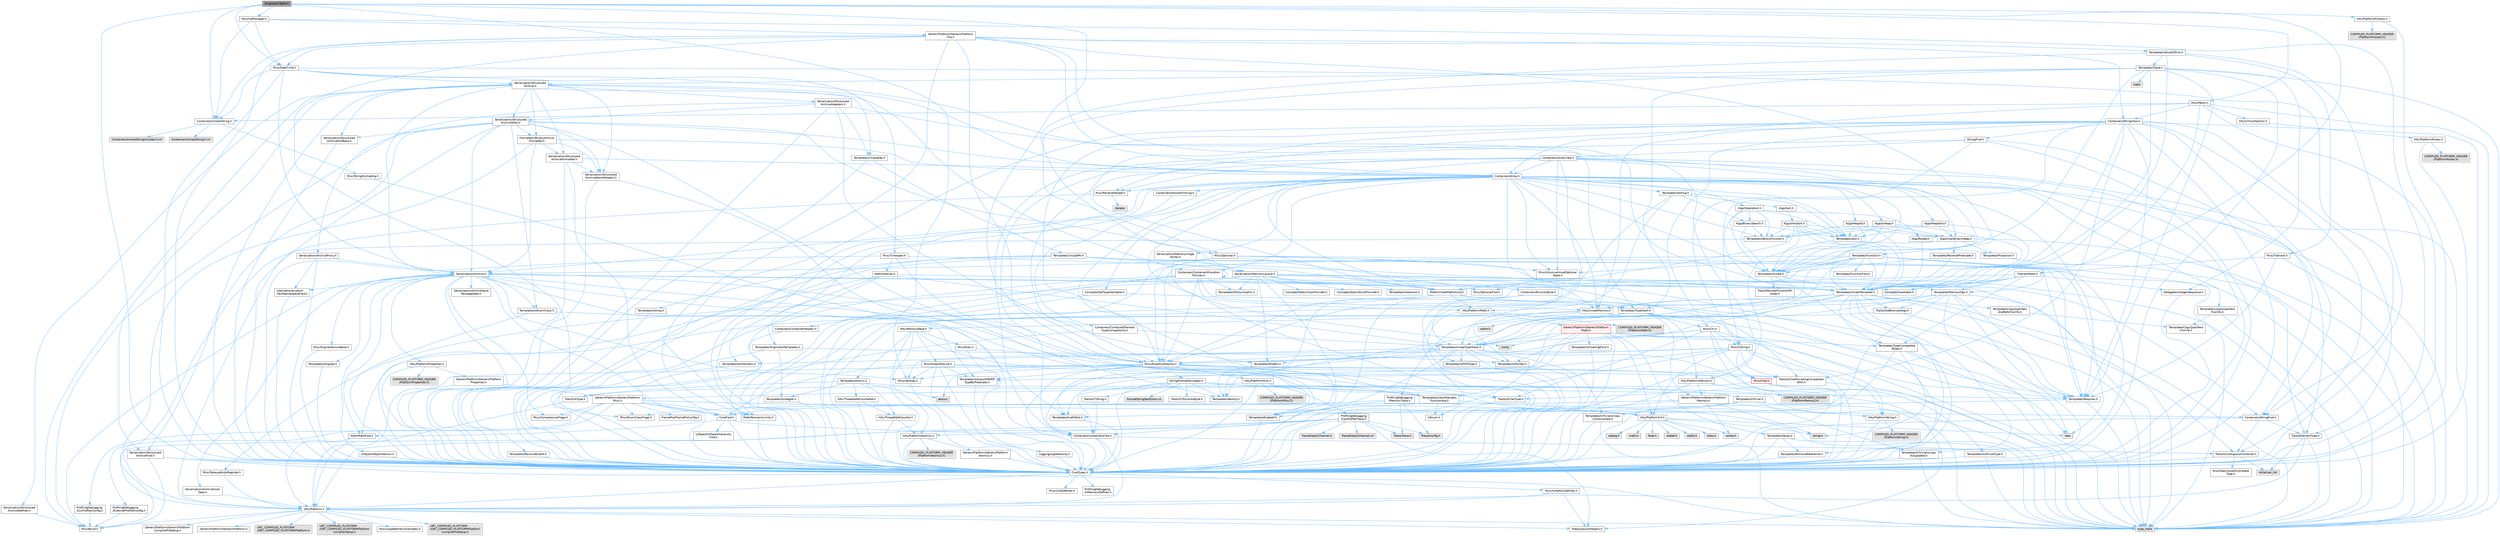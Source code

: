 digraph "DiagnosticTable.h"
{
 // INTERACTIVE_SVG=YES
 // LATEX_PDF_SIZE
  bgcolor="transparent";
  edge [fontname=Helvetica,fontsize=10,labelfontname=Helvetica,labelfontsize=10];
  node [fontname=Helvetica,fontsize=10,shape=box,height=0.2,width=0.4];
  Node1 [id="Node000001",label="DiagnosticTable.h",height=0.2,width=0.4,color="gray40", fillcolor="grey60", style="filled", fontcolor="black",tooltip=" "];
  Node1 -> Node2 [id="edge1_Node000001_Node000002",color="steelblue1",style="solid",tooltip=" "];
  Node2 [id="Node000002",label="CoreTypes.h",height=0.2,width=0.4,color="grey40", fillcolor="white", style="filled",URL="$dc/dec/CoreTypes_8h.html",tooltip=" "];
  Node2 -> Node3 [id="edge2_Node000002_Node000003",color="steelblue1",style="solid",tooltip=" "];
  Node3 [id="Node000003",label="HAL/Platform.h",height=0.2,width=0.4,color="grey40", fillcolor="white", style="filled",URL="$d9/dd0/Platform_8h.html",tooltip=" "];
  Node3 -> Node4 [id="edge3_Node000003_Node000004",color="steelblue1",style="solid",tooltip=" "];
  Node4 [id="Node000004",label="Misc/Build.h",height=0.2,width=0.4,color="grey40", fillcolor="white", style="filled",URL="$d3/dbb/Build_8h.html",tooltip=" "];
  Node3 -> Node5 [id="edge4_Node000003_Node000005",color="steelblue1",style="solid",tooltip=" "];
  Node5 [id="Node000005",label="Misc/LargeWorldCoordinates.h",height=0.2,width=0.4,color="grey40", fillcolor="white", style="filled",URL="$d2/dcb/LargeWorldCoordinates_8h.html",tooltip=" "];
  Node3 -> Node6 [id="edge5_Node000003_Node000006",color="steelblue1",style="solid",tooltip=" "];
  Node6 [id="Node000006",label="type_traits",height=0.2,width=0.4,color="grey60", fillcolor="#E0E0E0", style="filled",tooltip=" "];
  Node3 -> Node7 [id="edge6_Node000003_Node000007",color="steelblue1",style="solid",tooltip=" "];
  Node7 [id="Node000007",label="PreprocessorHelpers.h",height=0.2,width=0.4,color="grey40", fillcolor="white", style="filled",URL="$db/ddb/PreprocessorHelpers_8h.html",tooltip=" "];
  Node3 -> Node8 [id="edge7_Node000003_Node000008",color="steelblue1",style="solid",tooltip=" "];
  Node8 [id="Node000008",label="UBT_COMPILED_PLATFORM\l/UBT_COMPILED_PLATFORMPlatform\lCompilerPreSetup.h",height=0.2,width=0.4,color="grey60", fillcolor="#E0E0E0", style="filled",tooltip=" "];
  Node3 -> Node9 [id="edge8_Node000003_Node000009",color="steelblue1",style="solid",tooltip=" "];
  Node9 [id="Node000009",label="GenericPlatform/GenericPlatform\lCompilerPreSetup.h",height=0.2,width=0.4,color="grey40", fillcolor="white", style="filled",URL="$d9/dc8/GenericPlatformCompilerPreSetup_8h.html",tooltip=" "];
  Node3 -> Node10 [id="edge9_Node000003_Node000010",color="steelblue1",style="solid",tooltip=" "];
  Node10 [id="Node000010",label="GenericPlatform/GenericPlatform.h",height=0.2,width=0.4,color="grey40", fillcolor="white", style="filled",URL="$d6/d84/GenericPlatform_8h.html",tooltip=" "];
  Node3 -> Node11 [id="edge10_Node000003_Node000011",color="steelblue1",style="solid",tooltip=" "];
  Node11 [id="Node000011",label="UBT_COMPILED_PLATFORM\l/UBT_COMPILED_PLATFORMPlatform.h",height=0.2,width=0.4,color="grey60", fillcolor="#E0E0E0", style="filled",tooltip=" "];
  Node3 -> Node12 [id="edge11_Node000003_Node000012",color="steelblue1",style="solid",tooltip=" "];
  Node12 [id="Node000012",label="UBT_COMPILED_PLATFORM\l/UBT_COMPILED_PLATFORMPlatform\lCompilerSetup.h",height=0.2,width=0.4,color="grey60", fillcolor="#E0E0E0", style="filled",tooltip=" "];
  Node2 -> Node13 [id="edge12_Node000002_Node000013",color="steelblue1",style="solid",tooltip=" "];
  Node13 [id="Node000013",label="ProfilingDebugging\l/UMemoryDefines.h",height=0.2,width=0.4,color="grey40", fillcolor="white", style="filled",URL="$d2/da2/UMemoryDefines_8h.html",tooltip=" "];
  Node2 -> Node14 [id="edge13_Node000002_Node000014",color="steelblue1",style="solid",tooltip=" "];
  Node14 [id="Node000014",label="Misc/CoreMiscDefines.h",height=0.2,width=0.4,color="grey40", fillcolor="white", style="filled",URL="$da/d38/CoreMiscDefines_8h.html",tooltip=" "];
  Node14 -> Node3 [id="edge14_Node000014_Node000003",color="steelblue1",style="solid",tooltip=" "];
  Node14 -> Node7 [id="edge15_Node000014_Node000007",color="steelblue1",style="solid",tooltip=" "];
  Node2 -> Node15 [id="edge16_Node000002_Node000015",color="steelblue1",style="solid",tooltip=" "];
  Node15 [id="Node000015",label="Misc/CoreDefines.h",height=0.2,width=0.4,color="grey40", fillcolor="white", style="filled",URL="$d3/dd2/CoreDefines_8h.html",tooltip=" "];
  Node1 -> Node16 [id="edge17_Node000001_Node000016",color="steelblue1",style="solid",tooltip=" "];
  Node16 [id="Node000016",label="Misc/VarArgs.h",height=0.2,width=0.4,color="grey40", fillcolor="white", style="filled",URL="$d5/d6f/VarArgs_8h.html",tooltip=" "];
  Node16 -> Node2 [id="edge18_Node000016_Node000002",color="steelblue1",style="solid",tooltip=" "];
  Node1 -> Node17 [id="edge19_Node000001_Node000017",color="steelblue1",style="solid",tooltip=" "];
  Node17 [id="Node000017",label="Misc/AssertionMacros.h",height=0.2,width=0.4,color="grey40", fillcolor="white", style="filled",URL="$d0/dfa/AssertionMacros_8h.html",tooltip=" "];
  Node17 -> Node2 [id="edge20_Node000017_Node000002",color="steelblue1",style="solid",tooltip=" "];
  Node17 -> Node3 [id="edge21_Node000017_Node000003",color="steelblue1",style="solid",tooltip=" "];
  Node17 -> Node18 [id="edge22_Node000017_Node000018",color="steelblue1",style="solid",tooltip=" "];
  Node18 [id="Node000018",label="HAL/PlatformMisc.h",height=0.2,width=0.4,color="grey40", fillcolor="white", style="filled",URL="$d0/df5/PlatformMisc_8h.html",tooltip=" "];
  Node18 -> Node2 [id="edge23_Node000018_Node000002",color="steelblue1",style="solid",tooltip=" "];
  Node18 -> Node19 [id="edge24_Node000018_Node000019",color="steelblue1",style="solid",tooltip=" "];
  Node19 [id="Node000019",label="GenericPlatform/GenericPlatform\lMisc.h",height=0.2,width=0.4,color="grey40", fillcolor="white", style="filled",URL="$db/d9a/GenericPlatformMisc_8h.html",tooltip=" "];
  Node19 -> Node20 [id="edge25_Node000019_Node000020",color="steelblue1",style="solid",tooltip=" "];
  Node20 [id="Node000020",label="Containers/StringFwd.h",height=0.2,width=0.4,color="grey40", fillcolor="white", style="filled",URL="$df/d37/StringFwd_8h.html",tooltip=" "];
  Node20 -> Node2 [id="edge26_Node000020_Node000002",color="steelblue1",style="solid",tooltip=" "];
  Node20 -> Node21 [id="edge27_Node000020_Node000021",color="steelblue1",style="solid",tooltip=" "];
  Node21 [id="Node000021",label="Traits/ElementType.h",height=0.2,width=0.4,color="grey40", fillcolor="white", style="filled",URL="$d5/d4f/ElementType_8h.html",tooltip=" "];
  Node21 -> Node3 [id="edge28_Node000021_Node000003",color="steelblue1",style="solid",tooltip=" "];
  Node21 -> Node22 [id="edge29_Node000021_Node000022",color="steelblue1",style="solid",tooltip=" "];
  Node22 [id="Node000022",label="initializer_list",height=0.2,width=0.4,color="grey60", fillcolor="#E0E0E0", style="filled",tooltip=" "];
  Node21 -> Node6 [id="edge30_Node000021_Node000006",color="steelblue1",style="solid",tooltip=" "];
  Node20 -> Node23 [id="edge31_Node000020_Node000023",color="steelblue1",style="solid",tooltip=" "];
  Node23 [id="Node000023",label="Traits/IsContiguousContainer.h",height=0.2,width=0.4,color="grey40", fillcolor="white", style="filled",URL="$d5/d3c/IsContiguousContainer_8h.html",tooltip=" "];
  Node23 -> Node2 [id="edge32_Node000023_Node000002",color="steelblue1",style="solid",tooltip=" "];
  Node23 -> Node24 [id="edge33_Node000023_Node000024",color="steelblue1",style="solid",tooltip=" "];
  Node24 [id="Node000024",label="Misc/StaticAssertComplete\lType.h",height=0.2,width=0.4,color="grey40", fillcolor="white", style="filled",URL="$d5/d4e/StaticAssertCompleteType_8h.html",tooltip=" "];
  Node23 -> Node22 [id="edge34_Node000023_Node000022",color="steelblue1",style="solid",tooltip=" "];
  Node19 -> Node25 [id="edge35_Node000019_Node000025",color="steelblue1",style="solid",tooltip=" "];
  Node25 [id="Node000025",label="CoreFwd.h",height=0.2,width=0.4,color="grey40", fillcolor="white", style="filled",URL="$d1/d1e/CoreFwd_8h.html",tooltip=" "];
  Node25 -> Node2 [id="edge36_Node000025_Node000002",color="steelblue1",style="solid",tooltip=" "];
  Node25 -> Node26 [id="edge37_Node000025_Node000026",color="steelblue1",style="solid",tooltip=" "];
  Node26 [id="Node000026",label="Containers/ContainersFwd.h",height=0.2,width=0.4,color="grey40", fillcolor="white", style="filled",URL="$d4/d0a/ContainersFwd_8h.html",tooltip=" "];
  Node26 -> Node3 [id="edge38_Node000026_Node000003",color="steelblue1",style="solid",tooltip=" "];
  Node26 -> Node2 [id="edge39_Node000026_Node000002",color="steelblue1",style="solid",tooltip=" "];
  Node26 -> Node23 [id="edge40_Node000026_Node000023",color="steelblue1",style="solid",tooltip=" "];
  Node25 -> Node27 [id="edge41_Node000025_Node000027",color="steelblue1",style="solid",tooltip=" "];
  Node27 [id="Node000027",label="Math/MathFwd.h",height=0.2,width=0.4,color="grey40", fillcolor="white", style="filled",URL="$d2/d10/MathFwd_8h.html",tooltip=" "];
  Node27 -> Node3 [id="edge42_Node000027_Node000003",color="steelblue1",style="solid",tooltip=" "];
  Node25 -> Node28 [id="edge43_Node000025_Node000028",color="steelblue1",style="solid",tooltip=" "];
  Node28 [id="Node000028",label="UObject/UObjectHierarchy\lFwd.h",height=0.2,width=0.4,color="grey40", fillcolor="white", style="filled",URL="$d3/d13/UObjectHierarchyFwd_8h.html",tooltip=" "];
  Node19 -> Node2 [id="edge44_Node000019_Node000002",color="steelblue1",style="solid",tooltip=" "];
  Node19 -> Node29 [id="edge45_Node000019_Node000029",color="steelblue1",style="solid",tooltip=" "];
  Node29 [id="Node000029",label="FramePro/FrameProConfig.h",height=0.2,width=0.4,color="grey40", fillcolor="white", style="filled",URL="$d7/d90/FrameProConfig_8h.html",tooltip=" "];
  Node19 -> Node30 [id="edge46_Node000019_Node000030",color="steelblue1",style="solid",tooltip=" "];
  Node30 [id="Node000030",label="HAL/PlatformCrt.h",height=0.2,width=0.4,color="grey40", fillcolor="white", style="filled",URL="$d8/d75/PlatformCrt_8h.html",tooltip=" "];
  Node30 -> Node31 [id="edge47_Node000030_Node000031",color="steelblue1",style="solid",tooltip=" "];
  Node31 [id="Node000031",label="new",height=0.2,width=0.4,color="grey60", fillcolor="#E0E0E0", style="filled",tooltip=" "];
  Node30 -> Node32 [id="edge48_Node000030_Node000032",color="steelblue1",style="solid",tooltip=" "];
  Node32 [id="Node000032",label="wchar.h",height=0.2,width=0.4,color="grey60", fillcolor="#E0E0E0", style="filled",tooltip=" "];
  Node30 -> Node33 [id="edge49_Node000030_Node000033",color="steelblue1",style="solid",tooltip=" "];
  Node33 [id="Node000033",label="stddef.h",height=0.2,width=0.4,color="grey60", fillcolor="#E0E0E0", style="filled",tooltip=" "];
  Node30 -> Node34 [id="edge50_Node000030_Node000034",color="steelblue1",style="solid",tooltip=" "];
  Node34 [id="Node000034",label="stdlib.h",height=0.2,width=0.4,color="grey60", fillcolor="#E0E0E0", style="filled",tooltip=" "];
  Node30 -> Node35 [id="edge51_Node000030_Node000035",color="steelblue1",style="solid",tooltip=" "];
  Node35 [id="Node000035",label="stdio.h",height=0.2,width=0.4,color="grey60", fillcolor="#E0E0E0", style="filled",tooltip=" "];
  Node30 -> Node36 [id="edge52_Node000030_Node000036",color="steelblue1",style="solid",tooltip=" "];
  Node36 [id="Node000036",label="stdarg.h",height=0.2,width=0.4,color="grey60", fillcolor="#E0E0E0", style="filled",tooltip=" "];
  Node30 -> Node37 [id="edge53_Node000030_Node000037",color="steelblue1",style="solid",tooltip=" "];
  Node37 [id="Node000037",label="math.h",height=0.2,width=0.4,color="grey60", fillcolor="#E0E0E0", style="filled",tooltip=" "];
  Node30 -> Node38 [id="edge54_Node000030_Node000038",color="steelblue1",style="solid",tooltip=" "];
  Node38 [id="Node000038",label="float.h",height=0.2,width=0.4,color="grey60", fillcolor="#E0E0E0", style="filled",tooltip=" "];
  Node30 -> Node39 [id="edge55_Node000030_Node000039",color="steelblue1",style="solid",tooltip=" "];
  Node39 [id="Node000039",label="string.h",height=0.2,width=0.4,color="grey60", fillcolor="#E0E0E0", style="filled",tooltip=" "];
  Node19 -> Node40 [id="edge56_Node000019_Node000040",color="steelblue1",style="solid",tooltip=" "];
  Node40 [id="Node000040",label="Math/NumericLimits.h",height=0.2,width=0.4,color="grey40", fillcolor="white", style="filled",URL="$df/d1b/NumericLimits_8h.html",tooltip=" "];
  Node40 -> Node2 [id="edge57_Node000040_Node000002",color="steelblue1",style="solid",tooltip=" "];
  Node19 -> Node41 [id="edge58_Node000019_Node000041",color="steelblue1",style="solid",tooltip=" "];
  Node41 [id="Node000041",label="Misc/CompressionFlags.h",height=0.2,width=0.4,color="grey40", fillcolor="white", style="filled",URL="$d9/d76/CompressionFlags_8h.html",tooltip=" "];
  Node19 -> Node42 [id="edge59_Node000019_Node000042",color="steelblue1",style="solid",tooltip=" "];
  Node42 [id="Node000042",label="Misc/EnumClassFlags.h",height=0.2,width=0.4,color="grey40", fillcolor="white", style="filled",URL="$d8/de7/EnumClassFlags_8h.html",tooltip=" "];
  Node19 -> Node43 [id="edge60_Node000019_Node000043",color="steelblue1",style="solid",tooltip=" "];
  Node43 [id="Node000043",label="ProfilingDebugging\l/CsvProfilerConfig.h",height=0.2,width=0.4,color="grey40", fillcolor="white", style="filled",URL="$d3/d88/CsvProfilerConfig_8h.html",tooltip=" "];
  Node43 -> Node4 [id="edge61_Node000043_Node000004",color="steelblue1",style="solid",tooltip=" "];
  Node19 -> Node44 [id="edge62_Node000019_Node000044",color="steelblue1",style="solid",tooltip=" "];
  Node44 [id="Node000044",label="ProfilingDebugging\l/ExternalProfilerConfig.h",height=0.2,width=0.4,color="grey40", fillcolor="white", style="filled",URL="$d3/dbb/ExternalProfilerConfig_8h.html",tooltip=" "];
  Node44 -> Node4 [id="edge63_Node000044_Node000004",color="steelblue1",style="solid",tooltip=" "];
  Node18 -> Node45 [id="edge64_Node000018_Node000045",color="steelblue1",style="solid",tooltip=" "];
  Node45 [id="Node000045",label="COMPILED_PLATFORM_HEADER\l(PlatformMisc.h)",height=0.2,width=0.4,color="grey60", fillcolor="#E0E0E0", style="filled",tooltip=" "];
  Node18 -> Node46 [id="edge65_Node000018_Node000046",color="steelblue1",style="solid",tooltip=" "];
  Node46 [id="Node000046",label="ProfilingDebugging\l/CpuProfilerTrace.h",height=0.2,width=0.4,color="grey40", fillcolor="white", style="filled",URL="$da/dcb/CpuProfilerTrace_8h.html",tooltip=" "];
  Node46 -> Node2 [id="edge66_Node000046_Node000002",color="steelblue1",style="solid",tooltip=" "];
  Node46 -> Node26 [id="edge67_Node000046_Node000026",color="steelblue1",style="solid",tooltip=" "];
  Node46 -> Node47 [id="edge68_Node000046_Node000047",color="steelblue1",style="solid",tooltip=" "];
  Node47 [id="Node000047",label="HAL/PlatformAtomics.h",height=0.2,width=0.4,color="grey40", fillcolor="white", style="filled",URL="$d3/d36/PlatformAtomics_8h.html",tooltip=" "];
  Node47 -> Node2 [id="edge69_Node000047_Node000002",color="steelblue1",style="solid",tooltip=" "];
  Node47 -> Node48 [id="edge70_Node000047_Node000048",color="steelblue1",style="solid",tooltip=" "];
  Node48 [id="Node000048",label="GenericPlatform/GenericPlatform\lAtomics.h",height=0.2,width=0.4,color="grey40", fillcolor="white", style="filled",URL="$da/d72/GenericPlatformAtomics_8h.html",tooltip=" "];
  Node48 -> Node2 [id="edge71_Node000048_Node000002",color="steelblue1",style="solid",tooltip=" "];
  Node47 -> Node49 [id="edge72_Node000047_Node000049",color="steelblue1",style="solid",tooltip=" "];
  Node49 [id="Node000049",label="COMPILED_PLATFORM_HEADER\l(PlatformAtomics.h)",height=0.2,width=0.4,color="grey60", fillcolor="#E0E0E0", style="filled",tooltip=" "];
  Node46 -> Node7 [id="edge73_Node000046_Node000007",color="steelblue1",style="solid",tooltip=" "];
  Node46 -> Node4 [id="edge74_Node000046_Node000004",color="steelblue1",style="solid",tooltip=" "];
  Node46 -> Node50 [id="edge75_Node000046_Node000050",color="steelblue1",style="solid",tooltip=" "];
  Node50 [id="Node000050",label="Trace/Config.h",height=0.2,width=0.4,color="grey60", fillcolor="#E0E0E0", style="filled",tooltip=" "];
  Node46 -> Node51 [id="edge76_Node000046_Node000051",color="steelblue1",style="solid",tooltip=" "];
  Node51 [id="Node000051",label="Trace/Detail/Channel.h",height=0.2,width=0.4,color="grey60", fillcolor="#E0E0E0", style="filled",tooltip=" "];
  Node46 -> Node52 [id="edge77_Node000046_Node000052",color="steelblue1",style="solid",tooltip=" "];
  Node52 [id="Node000052",label="Trace/Detail/Channel.inl",height=0.2,width=0.4,color="grey60", fillcolor="#E0E0E0", style="filled",tooltip=" "];
  Node46 -> Node53 [id="edge78_Node000046_Node000053",color="steelblue1",style="solid",tooltip=" "];
  Node53 [id="Node000053",label="Trace/Trace.h",height=0.2,width=0.4,color="grey60", fillcolor="#E0E0E0", style="filled",tooltip=" "];
  Node17 -> Node7 [id="edge79_Node000017_Node000007",color="steelblue1",style="solid",tooltip=" "];
  Node17 -> Node54 [id="edge80_Node000017_Node000054",color="steelblue1",style="solid",tooltip=" "];
  Node54 [id="Node000054",label="Templates/EnableIf.h",height=0.2,width=0.4,color="grey40", fillcolor="white", style="filled",URL="$d7/d60/EnableIf_8h.html",tooltip=" "];
  Node54 -> Node2 [id="edge81_Node000054_Node000002",color="steelblue1",style="solid",tooltip=" "];
  Node17 -> Node55 [id="edge82_Node000017_Node000055",color="steelblue1",style="solid",tooltip=" "];
  Node55 [id="Node000055",label="Templates/IsArrayOrRefOf\lTypeByPredicate.h",height=0.2,width=0.4,color="grey40", fillcolor="white", style="filled",URL="$d6/da1/IsArrayOrRefOfTypeByPredicate_8h.html",tooltip=" "];
  Node55 -> Node2 [id="edge83_Node000055_Node000002",color="steelblue1",style="solid",tooltip=" "];
  Node17 -> Node56 [id="edge84_Node000017_Node000056",color="steelblue1",style="solid",tooltip=" "];
  Node56 [id="Node000056",label="Templates/IsValidVariadic\lFunctionArg.h",height=0.2,width=0.4,color="grey40", fillcolor="white", style="filled",URL="$d0/dc8/IsValidVariadicFunctionArg_8h.html",tooltip=" "];
  Node56 -> Node2 [id="edge85_Node000056_Node000002",color="steelblue1",style="solid",tooltip=" "];
  Node56 -> Node57 [id="edge86_Node000056_Node000057",color="steelblue1",style="solid",tooltip=" "];
  Node57 [id="Node000057",label="IsEnum.h",height=0.2,width=0.4,color="grey40", fillcolor="white", style="filled",URL="$d4/de5/IsEnum_8h.html",tooltip=" "];
  Node56 -> Node6 [id="edge87_Node000056_Node000006",color="steelblue1",style="solid",tooltip=" "];
  Node17 -> Node58 [id="edge88_Node000017_Node000058",color="steelblue1",style="solid",tooltip=" "];
  Node58 [id="Node000058",label="Traits/IsCharEncodingCompatible\lWith.h",height=0.2,width=0.4,color="grey40", fillcolor="white", style="filled",URL="$df/dd1/IsCharEncodingCompatibleWith_8h.html",tooltip=" "];
  Node58 -> Node6 [id="edge89_Node000058_Node000006",color="steelblue1",style="solid",tooltip=" "];
  Node58 -> Node59 [id="edge90_Node000058_Node000059",color="steelblue1",style="solid",tooltip=" "];
  Node59 [id="Node000059",label="Traits/IsCharType.h",height=0.2,width=0.4,color="grey40", fillcolor="white", style="filled",URL="$db/d51/IsCharType_8h.html",tooltip=" "];
  Node59 -> Node2 [id="edge91_Node000059_Node000002",color="steelblue1",style="solid",tooltip=" "];
  Node17 -> Node16 [id="edge92_Node000017_Node000016",color="steelblue1",style="solid",tooltip=" "];
  Node17 -> Node60 [id="edge93_Node000017_Node000060",color="steelblue1",style="solid",tooltip=" "];
  Node60 [id="Node000060",label="String/FormatStringSan.h",height=0.2,width=0.4,color="grey40", fillcolor="white", style="filled",URL="$d3/d8b/FormatStringSan_8h.html",tooltip=" "];
  Node60 -> Node6 [id="edge94_Node000060_Node000006",color="steelblue1",style="solid",tooltip=" "];
  Node60 -> Node2 [id="edge95_Node000060_Node000002",color="steelblue1",style="solid",tooltip=" "];
  Node60 -> Node61 [id="edge96_Node000060_Node000061",color="steelblue1",style="solid",tooltip=" "];
  Node61 [id="Node000061",label="Templates/Requires.h",height=0.2,width=0.4,color="grey40", fillcolor="white", style="filled",URL="$dc/d96/Requires_8h.html",tooltip=" "];
  Node61 -> Node54 [id="edge97_Node000061_Node000054",color="steelblue1",style="solid",tooltip=" "];
  Node61 -> Node6 [id="edge98_Node000061_Node000006",color="steelblue1",style="solid",tooltip=" "];
  Node60 -> Node62 [id="edge99_Node000060_Node000062",color="steelblue1",style="solid",tooltip=" "];
  Node62 [id="Node000062",label="Templates/Identity.h",height=0.2,width=0.4,color="grey40", fillcolor="white", style="filled",URL="$d0/dd5/Identity_8h.html",tooltip=" "];
  Node60 -> Node56 [id="edge100_Node000060_Node000056",color="steelblue1",style="solid",tooltip=" "];
  Node60 -> Node59 [id="edge101_Node000060_Node000059",color="steelblue1",style="solid",tooltip=" "];
  Node60 -> Node63 [id="edge102_Node000060_Node000063",color="steelblue1",style="solid",tooltip=" "];
  Node63 [id="Node000063",label="Traits/IsTEnumAsByte.h",height=0.2,width=0.4,color="grey40", fillcolor="white", style="filled",URL="$d1/de6/IsTEnumAsByte_8h.html",tooltip=" "];
  Node60 -> Node64 [id="edge103_Node000060_Node000064",color="steelblue1",style="solid",tooltip=" "];
  Node64 [id="Node000064",label="Traits/IsTString.h",height=0.2,width=0.4,color="grey40", fillcolor="white", style="filled",URL="$d0/df8/IsTString_8h.html",tooltip=" "];
  Node64 -> Node26 [id="edge104_Node000064_Node000026",color="steelblue1",style="solid",tooltip=" "];
  Node60 -> Node26 [id="edge105_Node000060_Node000026",color="steelblue1",style="solid",tooltip=" "];
  Node60 -> Node65 [id="edge106_Node000060_Node000065",color="steelblue1",style="solid",tooltip=" "];
  Node65 [id="Node000065",label="FormatStringSanErrors.inl",height=0.2,width=0.4,color="grey60", fillcolor="#E0E0E0", style="filled",tooltip=" "];
  Node17 -> Node66 [id="edge107_Node000017_Node000066",color="steelblue1",style="solid",tooltip=" "];
  Node66 [id="Node000066",label="atomic",height=0.2,width=0.4,color="grey60", fillcolor="#E0E0E0", style="filled",tooltip=" "];
  Node1 -> Node67 [id="edge108_Node000001_Node000067",color="steelblue1",style="solid",tooltip=" "];
  Node67 [id="Node000067",label="Templates/UnrealTemplate.h",height=0.2,width=0.4,color="grey40", fillcolor="white", style="filled",URL="$d4/d24/UnrealTemplate_8h.html",tooltip=" "];
  Node67 -> Node2 [id="edge109_Node000067_Node000002",color="steelblue1",style="solid",tooltip=" "];
  Node67 -> Node68 [id="edge110_Node000067_Node000068",color="steelblue1",style="solid",tooltip=" "];
  Node68 [id="Node000068",label="Templates/IsPointer.h",height=0.2,width=0.4,color="grey40", fillcolor="white", style="filled",URL="$d7/d05/IsPointer_8h.html",tooltip=" "];
  Node68 -> Node2 [id="edge111_Node000068_Node000002",color="steelblue1",style="solid",tooltip=" "];
  Node67 -> Node69 [id="edge112_Node000067_Node000069",color="steelblue1",style="solid",tooltip=" "];
  Node69 [id="Node000069",label="HAL/UnrealMemory.h",height=0.2,width=0.4,color="grey40", fillcolor="white", style="filled",URL="$d9/d96/UnrealMemory_8h.html",tooltip=" "];
  Node69 -> Node2 [id="edge113_Node000069_Node000002",color="steelblue1",style="solid",tooltip=" "];
  Node69 -> Node70 [id="edge114_Node000069_Node000070",color="steelblue1",style="solid",tooltip=" "];
  Node70 [id="Node000070",label="GenericPlatform/GenericPlatform\lMemory.h",height=0.2,width=0.4,color="grey40", fillcolor="white", style="filled",URL="$dd/d22/GenericPlatformMemory_8h.html",tooltip=" "];
  Node70 -> Node25 [id="edge115_Node000070_Node000025",color="steelblue1",style="solid",tooltip=" "];
  Node70 -> Node2 [id="edge116_Node000070_Node000002",color="steelblue1",style="solid",tooltip=" "];
  Node70 -> Node71 [id="edge117_Node000070_Node000071",color="steelblue1",style="solid",tooltip=" "];
  Node71 [id="Node000071",label="HAL/PlatformString.h",height=0.2,width=0.4,color="grey40", fillcolor="white", style="filled",URL="$db/db5/PlatformString_8h.html",tooltip=" "];
  Node71 -> Node2 [id="edge118_Node000071_Node000002",color="steelblue1",style="solid",tooltip=" "];
  Node71 -> Node72 [id="edge119_Node000071_Node000072",color="steelblue1",style="solid",tooltip=" "];
  Node72 [id="Node000072",label="COMPILED_PLATFORM_HEADER\l(PlatformString.h)",height=0.2,width=0.4,color="grey60", fillcolor="#E0E0E0", style="filled",tooltip=" "];
  Node70 -> Node39 [id="edge120_Node000070_Node000039",color="steelblue1",style="solid",tooltip=" "];
  Node70 -> Node32 [id="edge121_Node000070_Node000032",color="steelblue1",style="solid",tooltip=" "];
  Node69 -> Node73 [id="edge122_Node000069_Node000073",color="steelblue1",style="solid",tooltip=" "];
  Node73 [id="Node000073",label="HAL/MemoryBase.h",height=0.2,width=0.4,color="grey40", fillcolor="white", style="filled",URL="$d6/d9f/MemoryBase_8h.html",tooltip=" "];
  Node73 -> Node2 [id="edge123_Node000073_Node000002",color="steelblue1",style="solid",tooltip=" "];
  Node73 -> Node47 [id="edge124_Node000073_Node000047",color="steelblue1",style="solid",tooltip=" "];
  Node73 -> Node30 [id="edge125_Node000073_Node000030",color="steelblue1",style="solid",tooltip=" "];
  Node73 -> Node74 [id="edge126_Node000073_Node000074",color="steelblue1",style="solid",tooltip=" "];
  Node74 [id="Node000074",label="Misc/Exec.h",height=0.2,width=0.4,color="grey40", fillcolor="white", style="filled",URL="$de/ddb/Exec_8h.html",tooltip=" "];
  Node74 -> Node2 [id="edge127_Node000074_Node000002",color="steelblue1",style="solid",tooltip=" "];
  Node74 -> Node17 [id="edge128_Node000074_Node000017",color="steelblue1",style="solid",tooltip=" "];
  Node73 -> Node75 [id="edge129_Node000073_Node000075",color="steelblue1",style="solid",tooltip=" "];
  Node75 [id="Node000075",label="Misc/OutputDevice.h",height=0.2,width=0.4,color="grey40", fillcolor="white", style="filled",URL="$d7/d32/OutputDevice_8h.html",tooltip=" "];
  Node75 -> Node25 [id="edge130_Node000075_Node000025",color="steelblue1",style="solid",tooltip=" "];
  Node75 -> Node2 [id="edge131_Node000075_Node000002",color="steelblue1",style="solid",tooltip=" "];
  Node75 -> Node76 [id="edge132_Node000075_Node000076",color="steelblue1",style="solid",tooltip=" "];
  Node76 [id="Node000076",label="Logging/LogVerbosity.h",height=0.2,width=0.4,color="grey40", fillcolor="white", style="filled",URL="$d2/d8f/LogVerbosity_8h.html",tooltip=" "];
  Node76 -> Node2 [id="edge133_Node000076_Node000002",color="steelblue1",style="solid",tooltip=" "];
  Node75 -> Node16 [id="edge134_Node000075_Node000016",color="steelblue1",style="solid",tooltip=" "];
  Node75 -> Node55 [id="edge135_Node000075_Node000055",color="steelblue1",style="solid",tooltip=" "];
  Node75 -> Node56 [id="edge136_Node000075_Node000056",color="steelblue1",style="solid",tooltip=" "];
  Node75 -> Node58 [id="edge137_Node000075_Node000058",color="steelblue1",style="solid",tooltip=" "];
  Node73 -> Node77 [id="edge138_Node000073_Node000077",color="steelblue1",style="solid",tooltip=" "];
  Node77 [id="Node000077",label="Templates/Atomic.h",height=0.2,width=0.4,color="grey40", fillcolor="white", style="filled",URL="$d3/d91/Atomic_8h.html",tooltip=" "];
  Node77 -> Node78 [id="edge139_Node000077_Node000078",color="steelblue1",style="solid",tooltip=" "];
  Node78 [id="Node000078",label="HAL/ThreadSafeCounter.h",height=0.2,width=0.4,color="grey40", fillcolor="white", style="filled",URL="$dc/dc9/ThreadSafeCounter_8h.html",tooltip=" "];
  Node78 -> Node2 [id="edge140_Node000078_Node000002",color="steelblue1",style="solid",tooltip=" "];
  Node78 -> Node47 [id="edge141_Node000078_Node000047",color="steelblue1",style="solid",tooltip=" "];
  Node77 -> Node79 [id="edge142_Node000077_Node000079",color="steelblue1",style="solid",tooltip=" "];
  Node79 [id="Node000079",label="HAL/ThreadSafeCounter64.h",height=0.2,width=0.4,color="grey40", fillcolor="white", style="filled",URL="$d0/d12/ThreadSafeCounter64_8h.html",tooltip=" "];
  Node79 -> Node2 [id="edge143_Node000079_Node000002",color="steelblue1",style="solid",tooltip=" "];
  Node79 -> Node78 [id="edge144_Node000079_Node000078",color="steelblue1",style="solid",tooltip=" "];
  Node77 -> Node80 [id="edge145_Node000077_Node000080",color="steelblue1",style="solid",tooltip=" "];
  Node80 [id="Node000080",label="Templates/IsIntegral.h",height=0.2,width=0.4,color="grey40", fillcolor="white", style="filled",URL="$da/d64/IsIntegral_8h.html",tooltip=" "];
  Node80 -> Node2 [id="edge146_Node000080_Node000002",color="steelblue1",style="solid",tooltip=" "];
  Node77 -> Node81 [id="edge147_Node000077_Node000081",color="steelblue1",style="solid",tooltip=" "];
  Node81 [id="Node000081",label="Templates/IsTrivial.h",height=0.2,width=0.4,color="grey40", fillcolor="white", style="filled",URL="$da/d4c/IsTrivial_8h.html",tooltip=" "];
  Node81 -> Node82 [id="edge148_Node000081_Node000082",color="steelblue1",style="solid",tooltip=" "];
  Node82 [id="Node000082",label="Templates/AndOrNot.h",height=0.2,width=0.4,color="grey40", fillcolor="white", style="filled",URL="$db/d0a/AndOrNot_8h.html",tooltip=" "];
  Node82 -> Node2 [id="edge149_Node000082_Node000002",color="steelblue1",style="solid",tooltip=" "];
  Node81 -> Node83 [id="edge150_Node000081_Node000083",color="steelblue1",style="solid",tooltip=" "];
  Node83 [id="Node000083",label="Templates/IsTriviallyCopy\lConstructible.h",height=0.2,width=0.4,color="grey40", fillcolor="white", style="filled",URL="$d3/d78/IsTriviallyCopyConstructible_8h.html",tooltip=" "];
  Node83 -> Node2 [id="edge151_Node000083_Node000002",color="steelblue1",style="solid",tooltip=" "];
  Node83 -> Node6 [id="edge152_Node000083_Node000006",color="steelblue1",style="solid",tooltip=" "];
  Node81 -> Node84 [id="edge153_Node000081_Node000084",color="steelblue1",style="solid",tooltip=" "];
  Node84 [id="Node000084",label="Templates/IsTriviallyCopy\lAssignable.h",height=0.2,width=0.4,color="grey40", fillcolor="white", style="filled",URL="$d2/df2/IsTriviallyCopyAssignable_8h.html",tooltip=" "];
  Node84 -> Node2 [id="edge154_Node000084_Node000002",color="steelblue1",style="solid",tooltip=" "];
  Node84 -> Node6 [id="edge155_Node000084_Node000006",color="steelblue1",style="solid",tooltip=" "];
  Node81 -> Node6 [id="edge156_Node000081_Node000006",color="steelblue1",style="solid",tooltip=" "];
  Node77 -> Node85 [id="edge157_Node000077_Node000085",color="steelblue1",style="solid",tooltip=" "];
  Node85 [id="Node000085",label="Traits/IntType.h",height=0.2,width=0.4,color="grey40", fillcolor="white", style="filled",URL="$d7/deb/IntType_8h.html",tooltip=" "];
  Node85 -> Node3 [id="edge158_Node000085_Node000003",color="steelblue1",style="solid",tooltip=" "];
  Node77 -> Node66 [id="edge159_Node000077_Node000066",color="steelblue1",style="solid",tooltip=" "];
  Node69 -> Node86 [id="edge160_Node000069_Node000086",color="steelblue1",style="solid",tooltip=" "];
  Node86 [id="Node000086",label="HAL/PlatformMemory.h",height=0.2,width=0.4,color="grey40", fillcolor="white", style="filled",URL="$de/d68/PlatformMemory_8h.html",tooltip=" "];
  Node86 -> Node2 [id="edge161_Node000086_Node000002",color="steelblue1",style="solid",tooltip=" "];
  Node86 -> Node70 [id="edge162_Node000086_Node000070",color="steelblue1",style="solid",tooltip=" "];
  Node86 -> Node87 [id="edge163_Node000086_Node000087",color="steelblue1",style="solid",tooltip=" "];
  Node87 [id="Node000087",label="COMPILED_PLATFORM_HEADER\l(PlatformMemory.h)",height=0.2,width=0.4,color="grey60", fillcolor="#E0E0E0", style="filled",tooltip=" "];
  Node69 -> Node88 [id="edge164_Node000069_Node000088",color="steelblue1",style="solid",tooltip=" "];
  Node88 [id="Node000088",label="ProfilingDebugging\l/MemoryTrace.h",height=0.2,width=0.4,color="grey40", fillcolor="white", style="filled",URL="$da/dd7/MemoryTrace_8h.html",tooltip=" "];
  Node88 -> Node3 [id="edge165_Node000088_Node000003",color="steelblue1",style="solid",tooltip=" "];
  Node88 -> Node42 [id="edge166_Node000088_Node000042",color="steelblue1",style="solid",tooltip=" "];
  Node88 -> Node50 [id="edge167_Node000088_Node000050",color="steelblue1",style="solid",tooltip=" "];
  Node88 -> Node53 [id="edge168_Node000088_Node000053",color="steelblue1",style="solid",tooltip=" "];
  Node69 -> Node68 [id="edge169_Node000069_Node000068",color="steelblue1",style="solid",tooltip=" "];
  Node67 -> Node89 [id="edge170_Node000067_Node000089",color="steelblue1",style="solid",tooltip=" "];
  Node89 [id="Node000089",label="Templates/CopyQualifiers\lAndRefsFromTo.h",height=0.2,width=0.4,color="grey40", fillcolor="white", style="filled",URL="$d3/db3/CopyQualifiersAndRefsFromTo_8h.html",tooltip=" "];
  Node89 -> Node90 [id="edge171_Node000089_Node000090",color="steelblue1",style="solid",tooltip=" "];
  Node90 [id="Node000090",label="Templates/CopyQualifiers\lFromTo.h",height=0.2,width=0.4,color="grey40", fillcolor="white", style="filled",URL="$d5/db4/CopyQualifiersFromTo_8h.html",tooltip=" "];
  Node67 -> Node91 [id="edge172_Node000067_Node000091",color="steelblue1",style="solid",tooltip=" "];
  Node91 [id="Node000091",label="Templates/UnrealTypeTraits.h",height=0.2,width=0.4,color="grey40", fillcolor="white", style="filled",URL="$d2/d2d/UnrealTypeTraits_8h.html",tooltip=" "];
  Node91 -> Node2 [id="edge173_Node000091_Node000002",color="steelblue1",style="solid",tooltip=" "];
  Node91 -> Node68 [id="edge174_Node000091_Node000068",color="steelblue1",style="solid",tooltip=" "];
  Node91 -> Node17 [id="edge175_Node000091_Node000017",color="steelblue1",style="solid",tooltip=" "];
  Node91 -> Node82 [id="edge176_Node000091_Node000082",color="steelblue1",style="solid",tooltip=" "];
  Node91 -> Node54 [id="edge177_Node000091_Node000054",color="steelblue1",style="solid",tooltip=" "];
  Node91 -> Node92 [id="edge178_Node000091_Node000092",color="steelblue1",style="solid",tooltip=" "];
  Node92 [id="Node000092",label="Templates/IsArithmetic.h",height=0.2,width=0.4,color="grey40", fillcolor="white", style="filled",URL="$d2/d5d/IsArithmetic_8h.html",tooltip=" "];
  Node92 -> Node2 [id="edge179_Node000092_Node000002",color="steelblue1",style="solid",tooltip=" "];
  Node91 -> Node57 [id="edge180_Node000091_Node000057",color="steelblue1",style="solid",tooltip=" "];
  Node91 -> Node93 [id="edge181_Node000091_Node000093",color="steelblue1",style="solid",tooltip=" "];
  Node93 [id="Node000093",label="Templates/Models.h",height=0.2,width=0.4,color="grey40", fillcolor="white", style="filled",URL="$d3/d0c/Models_8h.html",tooltip=" "];
  Node93 -> Node62 [id="edge182_Node000093_Node000062",color="steelblue1",style="solid",tooltip=" "];
  Node91 -> Node94 [id="edge183_Node000091_Node000094",color="steelblue1",style="solid",tooltip=" "];
  Node94 [id="Node000094",label="Templates/IsPODType.h",height=0.2,width=0.4,color="grey40", fillcolor="white", style="filled",URL="$d7/db1/IsPODType_8h.html",tooltip=" "];
  Node94 -> Node2 [id="edge184_Node000094_Node000002",color="steelblue1",style="solid",tooltip=" "];
  Node91 -> Node95 [id="edge185_Node000091_Node000095",color="steelblue1",style="solid",tooltip=" "];
  Node95 [id="Node000095",label="Templates/IsUECoreType.h",height=0.2,width=0.4,color="grey40", fillcolor="white", style="filled",URL="$d1/db8/IsUECoreType_8h.html",tooltip=" "];
  Node95 -> Node2 [id="edge186_Node000095_Node000002",color="steelblue1",style="solid",tooltip=" "];
  Node95 -> Node6 [id="edge187_Node000095_Node000006",color="steelblue1",style="solid",tooltip=" "];
  Node91 -> Node83 [id="edge188_Node000091_Node000083",color="steelblue1",style="solid",tooltip=" "];
  Node67 -> Node96 [id="edge189_Node000067_Node000096",color="steelblue1",style="solid",tooltip=" "];
  Node96 [id="Node000096",label="Templates/RemoveReference.h",height=0.2,width=0.4,color="grey40", fillcolor="white", style="filled",URL="$da/dbe/RemoveReference_8h.html",tooltip=" "];
  Node96 -> Node2 [id="edge190_Node000096_Node000002",color="steelblue1",style="solid",tooltip=" "];
  Node67 -> Node61 [id="edge191_Node000067_Node000061",color="steelblue1",style="solid",tooltip=" "];
  Node67 -> Node97 [id="edge192_Node000067_Node000097",color="steelblue1",style="solid",tooltip=" "];
  Node97 [id="Node000097",label="Templates/TypeCompatible\lBytes.h",height=0.2,width=0.4,color="grey40", fillcolor="white", style="filled",URL="$df/d0a/TypeCompatibleBytes_8h.html",tooltip=" "];
  Node97 -> Node2 [id="edge193_Node000097_Node000002",color="steelblue1",style="solid",tooltip=" "];
  Node97 -> Node39 [id="edge194_Node000097_Node000039",color="steelblue1",style="solid",tooltip=" "];
  Node97 -> Node31 [id="edge195_Node000097_Node000031",color="steelblue1",style="solid",tooltip=" "];
  Node97 -> Node6 [id="edge196_Node000097_Node000006",color="steelblue1",style="solid",tooltip=" "];
  Node67 -> Node62 [id="edge197_Node000067_Node000062",color="steelblue1",style="solid",tooltip=" "];
  Node67 -> Node23 [id="edge198_Node000067_Node000023",color="steelblue1",style="solid",tooltip=" "];
  Node67 -> Node98 [id="edge199_Node000067_Node000098",color="steelblue1",style="solid",tooltip=" "];
  Node98 [id="Node000098",label="Traits/UseBitwiseSwap.h",height=0.2,width=0.4,color="grey40", fillcolor="white", style="filled",URL="$db/df3/UseBitwiseSwap_8h.html",tooltip=" "];
  Node98 -> Node2 [id="edge200_Node000098_Node000002",color="steelblue1",style="solid",tooltip=" "];
  Node98 -> Node6 [id="edge201_Node000098_Node000006",color="steelblue1",style="solid",tooltip=" "];
  Node67 -> Node6 [id="edge202_Node000067_Node000006",color="steelblue1",style="solid",tooltip=" "];
  Node1 -> Node99 [id="edge203_Node000001_Node000099",color="steelblue1",style="solid",tooltip=" "];
  Node99 [id="Node000099",label="Containers/UnrealString.h",height=0.2,width=0.4,color="grey40", fillcolor="white", style="filled",URL="$d5/dba/UnrealString_8h.html",tooltip=" "];
  Node99 -> Node100 [id="edge204_Node000099_Node000100",color="steelblue1",style="solid",tooltip=" "];
  Node100 [id="Node000100",label="Containers/UnrealStringIncludes.h.inl",height=0.2,width=0.4,color="grey60", fillcolor="#E0E0E0", style="filled",tooltip=" "];
  Node99 -> Node101 [id="edge205_Node000099_Node000101",color="steelblue1",style="solid",tooltip=" "];
  Node101 [id="Node000101",label="Containers/UnrealString.h.inl",height=0.2,width=0.4,color="grey60", fillcolor="#E0E0E0", style="filled",tooltip=" "];
  Node99 -> Node102 [id="edge206_Node000099_Node000102",color="steelblue1",style="solid",tooltip=" "];
  Node102 [id="Node000102",label="Misc/StringFormatArg.h",height=0.2,width=0.4,color="grey40", fillcolor="white", style="filled",URL="$d2/d16/StringFormatArg_8h.html",tooltip=" "];
  Node102 -> Node26 [id="edge207_Node000102_Node000026",color="steelblue1",style="solid",tooltip=" "];
  Node1 -> Node103 [id="edge208_Node000001_Node000103",color="steelblue1",style="solid",tooltip=" "];
  Node103 [id="Node000103",label="Misc/DateTime.h",height=0.2,width=0.4,color="grey40", fillcolor="white", style="filled",URL="$d1/de9/DateTime_8h.html",tooltip=" "];
  Node103 -> Node20 [id="edge209_Node000103_Node000020",color="steelblue1",style="solid",tooltip=" "];
  Node103 -> Node99 [id="edge210_Node000103_Node000099",color="steelblue1",style="solid",tooltip=" "];
  Node103 -> Node2 [id="edge211_Node000103_Node000002",color="steelblue1",style="solid",tooltip=" "];
  Node103 -> Node104 [id="edge212_Node000103_Node000104",color="steelblue1",style="solid",tooltip=" "];
  Node104 [id="Node000104",label="Misc/Timespan.h",height=0.2,width=0.4,color="grey40", fillcolor="white", style="filled",URL="$da/dd9/Timespan_8h.html",tooltip=" "];
  Node104 -> Node2 [id="edge213_Node000104_Node000002",color="steelblue1",style="solid",tooltip=" "];
  Node104 -> Node105 [id="edge214_Node000104_Node000105",color="steelblue1",style="solid",tooltip=" "];
  Node105 [id="Node000105",label="Math/Interval.h",height=0.2,width=0.4,color="grey40", fillcolor="white", style="filled",URL="$d1/d55/Interval_8h.html",tooltip=" "];
  Node105 -> Node2 [id="edge215_Node000105_Node000002",color="steelblue1",style="solid",tooltip=" "];
  Node105 -> Node92 [id="edge216_Node000105_Node000092",color="steelblue1",style="solid",tooltip=" "];
  Node105 -> Node91 [id="edge217_Node000105_Node000091",color="steelblue1",style="solid",tooltip=" "];
  Node105 -> Node40 [id="edge218_Node000105_Node000040",color="steelblue1",style="solid",tooltip=" "];
  Node105 -> Node106 [id="edge219_Node000105_Node000106",color="steelblue1",style="solid",tooltip=" "];
  Node106 [id="Node000106",label="Math/UnrealMathUtility.h",height=0.2,width=0.4,color="grey40", fillcolor="white", style="filled",URL="$db/db8/UnrealMathUtility_8h.html",tooltip=" "];
  Node106 -> Node2 [id="edge220_Node000106_Node000002",color="steelblue1",style="solid",tooltip=" "];
  Node106 -> Node17 [id="edge221_Node000106_Node000017",color="steelblue1",style="solid",tooltip=" "];
  Node106 -> Node107 [id="edge222_Node000106_Node000107",color="steelblue1",style="solid",tooltip=" "];
  Node107 [id="Node000107",label="HAL/PlatformMath.h",height=0.2,width=0.4,color="grey40", fillcolor="white", style="filled",URL="$dc/d53/PlatformMath_8h.html",tooltip=" "];
  Node107 -> Node2 [id="edge223_Node000107_Node000002",color="steelblue1",style="solid",tooltip=" "];
  Node107 -> Node108 [id="edge224_Node000107_Node000108",color="steelblue1",style="solid",tooltip=" "];
  Node108 [id="Node000108",label="GenericPlatform/GenericPlatform\lMath.h",height=0.2,width=0.4,color="red", fillcolor="#FFF0F0", style="filled",URL="$d5/d79/GenericPlatformMath_8h.html",tooltip=" "];
  Node108 -> Node2 [id="edge225_Node000108_Node000002",color="steelblue1",style="solid",tooltip=" "];
  Node108 -> Node26 [id="edge226_Node000108_Node000026",color="steelblue1",style="solid",tooltip=" "];
  Node108 -> Node30 [id="edge227_Node000108_Node000030",color="steelblue1",style="solid",tooltip=" "];
  Node108 -> Node82 [id="edge228_Node000108_Node000082",color="steelblue1",style="solid",tooltip=" "];
  Node108 -> Node109 [id="edge229_Node000108_Node000109",color="steelblue1",style="solid",tooltip=" "];
  Node109 [id="Node000109",label="Templates/Decay.h",height=0.2,width=0.4,color="grey40", fillcolor="white", style="filled",URL="$dd/d0f/Decay_8h.html",tooltip=" "];
  Node109 -> Node2 [id="edge230_Node000109_Node000002",color="steelblue1",style="solid",tooltip=" "];
  Node109 -> Node96 [id="edge231_Node000109_Node000096",color="steelblue1",style="solid",tooltip=" "];
  Node109 -> Node6 [id="edge232_Node000109_Node000006",color="steelblue1",style="solid",tooltip=" "];
  Node108 -> Node110 [id="edge233_Node000108_Node000110",color="steelblue1",style="solid",tooltip=" "];
  Node110 [id="Node000110",label="Templates/IsFloatingPoint.h",height=0.2,width=0.4,color="grey40", fillcolor="white", style="filled",URL="$d3/d11/IsFloatingPoint_8h.html",tooltip=" "];
  Node110 -> Node2 [id="edge234_Node000110_Node000002",color="steelblue1",style="solid",tooltip=" "];
  Node108 -> Node91 [id="edge235_Node000108_Node000091",color="steelblue1",style="solid",tooltip=" "];
  Node108 -> Node61 [id="edge236_Node000108_Node000061",color="steelblue1",style="solid",tooltip=" "];
  Node108 -> Node97 [id="edge237_Node000108_Node000097",color="steelblue1",style="solid",tooltip=" "];
  Node108 -> Node113 [id="edge238_Node000108_Node000113",color="steelblue1",style="solid",tooltip=" "];
  Node113 [id="Node000113",label="limits",height=0.2,width=0.4,color="grey60", fillcolor="#E0E0E0", style="filled",tooltip=" "];
  Node108 -> Node6 [id="edge239_Node000108_Node000006",color="steelblue1",style="solid",tooltip=" "];
  Node107 -> Node114 [id="edge240_Node000107_Node000114",color="steelblue1",style="solid",tooltip=" "];
  Node114 [id="Node000114",label="COMPILED_PLATFORM_HEADER\l(PlatformMath.h)",height=0.2,width=0.4,color="grey60", fillcolor="#E0E0E0", style="filled",tooltip=" "];
  Node106 -> Node27 [id="edge241_Node000106_Node000027",color="steelblue1",style="solid",tooltip=" "];
  Node106 -> Node62 [id="edge242_Node000106_Node000062",color="steelblue1",style="solid",tooltip=" "];
  Node106 -> Node61 [id="edge243_Node000106_Node000061",color="steelblue1",style="solid",tooltip=" "];
  Node104 -> Node106 [id="edge244_Node000104_Node000106",color="steelblue1",style="solid",tooltip=" "];
  Node104 -> Node17 [id="edge245_Node000104_Node000017",color="steelblue1",style="solid",tooltip=" "];
  Node103 -> Node115 [id="edge246_Node000103_Node000115",color="steelblue1",style="solid",tooltip=" "];
  Node115 [id="Node000115",label="Serialization/Archive.h",height=0.2,width=0.4,color="grey40", fillcolor="white", style="filled",URL="$d7/d3b/Archive_8h.html",tooltip=" "];
  Node115 -> Node25 [id="edge247_Node000115_Node000025",color="steelblue1",style="solid",tooltip=" "];
  Node115 -> Node2 [id="edge248_Node000115_Node000002",color="steelblue1",style="solid",tooltip=" "];
  Node115 -> Node116 [id="edge249_Node000115_Node000116",color="steelblue1",style="solid",tooltip=" "];
  Node116 [id="Node000116",label="HAL/PlatformProperties.h",height=0.2,width=0.4,color="grey40", fillcolor="white", style="filled",URL="$d9/db0/PlatformProperties_8h.html",tooltip=" "];
  Node116 -> Node2 [id="edge250_Node000116_Node000002",color="steelblue1",style="solid",tooltip=" "];
  Node116 -> Node117 [id="edge251_Node000116_Node000117",color="steelblue1",style="solid",tooltip=" "];
  Node117 [id="Node000117",label="GenericPlatform/GenericPlatform\lProperties.h",height=0.2,width=0.4,color="grey40", fillcolor="white", style="filled",URL="$d2/dcd/GenericPlatformProperties_8h.html",tooltip=" "];
  Node117 -> Node2 [id="edge252_Node000117_Node000002",color="steelblue1",style="solid",tooltip=" "];
  Node117 -> Node19 [id="edge253_Node000117_Node000019",color="steelblue1",style="solid",tooltip=" "];
  Node116 -> Node118 [id="edge254_Node000116_Node000118",color="steelblue1",style="solid",tooltip=" "];
  Node118 [id="Node000118",label="COMPILED_PLATFORM_HEADER\l(PlatformProperties.h)",height=0.2,width=0.4,color="grey60", fillcolor="#E0E0E0", style="filled",tooltip=" "];
  Node115 -> Node119 [id="edge255_Node000115_Node000119",color="steelblue1",style="solid",tooltip=" "];
  Node119 [id="Node000119",label="Internationalization\l/TextNamespaceFwd.h",height=0.2,width=0.4,color="grey40", fillcolor="white", style="filled",URL="$d8/d97/TextNamespaceFwd_8h.html",tooltip=" "];
  Node119 -> Node2 [id="edge256_Node000119_Node000002",color="steelblue1",style="solid",tooltip=" "];
  Node115 -> Node27 [id="edge257_Node000115_Node000027",color="steelblue1",style="solid",tooltip=" "];
  Node115 -> Node17 [id="edge258_Node000115_Node000017",color="steelblue1",style="solid",tooltip=" "];
  Node115 -> Node4 [id="edge259_Node000115_Node000004",color="steelblue1",style="solid",tooltip=" "];
  Node115 -> Node41 [id="edge260_Node000115_Node000041",color="steelblue1",style="solid",tooltip=" "];
  Node115 -> Node120 [id="edge261_Node000115_Node000120",color="steelblue1",style="solid",tooltip=" "];
  Node120 [id="Node000120",label="Misc/EngineVersionBase.h",height=0.2,width=0.4,color="grey40", fillcolor="white", style="filled",URL="$d5/d2b/EngineVersionBase_8h.html",tooltip=" "];
  Node120 -> Node2 [id="edge262_Node000120_Node000002",color="steelblue1",style="solid",tooltip=" "];
  Node115 -> Node16 [id="edge263_Node000115_Node000016",color="steelblue1",style="solid",tooltip=" "];
  Node115 -> Node121 [id="edge264_Node000115_Node000121",color="steelblue1",style="solid",tooltip=" "];
  Node121 [id="Node000121",label="Serialization/ArchiveCook\lData.h",height=0.2,width=0.4,color="grey40", fillcolor="white", style="filled",URL="$dc/db6/ArchiveCookData_8h.html",tooltip=" "];
  Node121 -> Node3 [id="edge265_Node000121_Node000003",color="steelblue1",style="solid",tooltip=" "];
  Node115 -> Node122 [id="edge266_Node000115_Node000122",color="steelblue1",style="solid",tooltip=" "];
  Node122 [id="Node000122",label="Serialization/ArchiveSave\lPackageData.h",height=0.2,width=0.4,color="grey40", fillcolor="white", style="filled",URL="$d1/d37/ArchiveSavePackageData_8h.html",tooltip=" "];
  Node115 -> Node54 [id="edge267_Node000115_Node000054",color="steelblue1",style="solid",tooltip=" "];
  Node115 -> Node55 [id="edge268_Node000115_Node000055",color="steelblue1",style="solid",tooltip=" "];
  Node115 -> Node123 [id="edge269_Node000115_Node000123",color="steelblue1",style="solid",tooltip=" "];
  Node123 [id="Node000123",label="Templates/IsEnumClass.h",height=0.2,width=0.4,color="grey40", fillcolor="white", style="filled",URL="$d7/d15/IsEnumClass_8h.html",tooltip=" "];
  Node123 -> Node2 [id="edge270_Node000123_Node000002",color="steelblue1",style="solid",tooltip=" "];
  Node123 -> Node82 [id="edge271_Node000123_Node000082",color="steelblue1",style="solid",tooltip=" "];
  Node115 -> Node112 [id="edge272_Node000115_Node000112",color="steelblue1",style="solid",tooltip=" "];
  Node112 [id="Node000112",label="Templates/IsSigned.h",height=0.2,width=0.4,color="grey40", fillcolor="white", style="filled",URL="$d8/dd8/IsSigned_8h.html",tooltip=" "];
  Node112 -> Node2 [id="edge273_Node000112_Node000002",color="steelblue1",style="solid",tooltip=" "];
  Node115 -> Node56 [id="edge274_Node000115_Node000056",color="steelblue1",style="solid",tooltip=" "];
  Node115 -> Node67 [id="edge275_Node000115_Node000067",color="steelblue1",style="solid",tooltip=" "];
  Node115 -> Node58 [id="edge276_Node000115_Node000058",color="steelblue1",style="solid",tooltip=" "];
  Node115 -> Node124 [id="edge277_Node000115_Node000124",color="steelblue1",style="solid",tooltip=" "];
  Node124 [id="Node000124",label="UObject/ObjectVersion.h",height=0.2,width=0.4,color="grey40", fillcolor="white", style="filled",URL="$da/d63/ObjectVersion_8h.html",tooltip=" "];
  Node124 -> Node2 [id="edge278_Node000124_Node000002",color="steelblue1",style="solid",tooltip=" "];
  Node103 -> Node125 [id="edge279_Node000103_Node000125",color="steelblue1",style="solid",tooltip=" "];
  Node125 [id="Node000125",label="Serialization/Structured\lArchive.h",height=0.2,width=0.4,color="grey40", fillcolor="white", style="filled",URL="$d9/d1e/StructuredArchive_8h.html",tooltip=" "];
  Node125 -> Node126 [id="edge280_Node000125_Node000126",color="steelblue1",style="solid",tooltip=" "];
  Node126 [id="Node000126",label="Containers/Array.h",height=0.2,width=0.4,color="grey40", fillcolor="white", style="filled",URL="$df/dd0/Array_8h.html",tooltip=" "];
  Node126 -> Node2 [id="edge281_Node000126_Node000002",color="steelblue1",style="solid",tooltip=" "];
  Node126 -> Node17 [id="edge282_Node000126_Node000017",color="steelblue1",style="solid",tooltip=" "];
  Node126 -> Node127 [id="edge283_Node000126_Node000127",color="steelblue1",style="solid",tooltip=" "];
  Node127 [id="Node000127",label="Misc/IntrusiveUnsetOptional\lState.h",height=0.2,width=0.4,color="grey40", fillcolor="white", style="filled",URL="$d2/d0a/IntrusiveUnsetOptionalState_8h.html",tooltip=" "];
  Node127 -> Node128 [id="edge284_Node000127_Node000128",color="steelblue1",style="solid",tooltip=" "];
  Node128 [id="Node000128",label="Misc/OptionalFwd.h",height=0.2,width=0.4,color="grey40", fillcolor="white", style="filled",URL="$dc/d50/OptionalFwd_8h.html",tooltip=" "];
  Node126 -> Node129 [id="edge285_Node000126_Node000129",color="steelblue1",style="solid",tooltip=" "];
  Node129 [id="Node000129",label="Misc/ReverseIterate.h",height=0.2,width=0.4,color="grey40", fillcolor="white", style="filled",URL="$db/de3/ReverseIterate_8h.html",tooltip=" "];
  Node129 -> Node3 [id="edge286_Node000129_Node000003",color="steelblue1",style="solid",tooltip=" "];
  Node129 -> Node130 [id="edge287_Node000129_Node000130",color="steelblue1",style="solid",tooltip=" "];
  Node130 [id="Node000130",label="iterator",height=0.2,width=0.4,color="grey60", fillcolor="#E0E0E0", style="filled",tooltip=" "];
  Node126 -> Node69 [id="edge288_Node000126_Node000069",color="steelblue1",style="solid",tooltip=" "];
  Node126 -> Node91 [id="edge289_Node000126_Node000091",color="steelblue1",style="solid",tooltip=" "];
  Node126 -> Node67 [id="edge290_Node000126_Node000067",color="steelblue1",style="solid",tooltip=" "];
  Node126 -> Node131 [id="edge291_Node000126_Node000131",color="steelblue1",style="solid",tooltip=" "];
  Node131 [id="Node000131",label="Containers/AllowShrinking.h",height=0.2,width=0.4,color="grey40", fillcolor="white", style="filled",URL="$d7/d1a/AllowShrinking_8h.html",tooltip=" "];
  Node131 -> Node2 [id="edge292_Node000131_Node000002",color="steelblue1",style="solid",tooltip=" "];
  Node126 -> Node132 [id="edge293_Node000126_Node000132",color="steelblue1",style="solid",tooltip=" "];
  Node132 [id="Node000132",label="Containers/ContainerAllocation\lPolicies.h",height=0.2,width=0.4,color="grey40", fillcolor="white", style="filled",URL="$d7/dff/ContainerAllocationPolicies_8h.html",tooltip=" "];
  Node132 -> Node2 [id="edge294_Node000132_Node000002",color="steelblue1",style="solid",tooltip=" "];
  Node132 -> Node133 [id="edge295_Node000132_Node000133",color="steelblue1",style="solid",tooltip=" "];
  Node133 [id="Node000133",label="Containers/ContainerHelpers.h",height=0.2,width=0.4,color="grey40", fillcolor="white", style="filled",URL="$d7/d33/ContainerHelpers_8h.html",tooltip=" "];
  Node133 -> Node2 [id="edge296_Node000133_Node000002",color="steelblue1",style="solid",tooltip=" "];
  Node132 -> Node132 [id="edge297_Node000132_Node000132",color="steelblue1",style="solid",tooltip=" "];
  Node132 -> Node107 [id="edge298_Node000132_Node000107",color="steelblue1",style="solid",tooltip=" "];
  Node132 -> Node69 [id="edge299_Node000132_Node000069",color="steelblue1",style="solid",tooltip=" "];
  Node132 -> Node40 [id="edge300_Node000132_Node000040",color="steelblue1",style="solid",tooltip=" "];
  Node132 -> Node17 [id="edge301_Node000132_Node000017",color="steelblue1",style="solid",tooltip=" "];
  Node132 -> Node134 [id="edge302_Node000132_Node000134",color="steelblue1",style="solid",tooltip=" "];
  Node134 [id="Node000134",label="Templates/IsPolymorphic.h",height=0.2,width=0.4,color="grey40", fillcolor="white", style="filled",URL="$dc/d20/IsPolymorphic_8h.html",tooltip=" "];
  Node132 -> Node135 [id="edge303_Node000132_Node000135",color="steelblue1",style="solid",tooltip=" "];
  Node135 [id="Node000135",label="Templates/MemoryOps.h",height=0.2,width=0.4,color="grey40", fillcolor="white", style="filled",URL="$db/dea/MemoryOps_8h.html",tooltip=" "];
  Node135 -> Node2 [id="edge304_Node000135_Node000002",color="steelblue1",style="solid",tooltip=" "];
  Node135 -> Node69 [id="edge305_Node000135_Node000069",color="steelblue1",style="solid",tooltip=" "];
  Node135 -> Node84 [id="edge306_Node000135_Node000084",color="steelblue1",style="solid",tooltip=" "];
  Node135 -> Node83 [id="edge307_Node000135_Node000083",color="steelblue1",style="solid",tooltip=" "];
  Node135 -> Node61 [id="edge308_Node000135_Node000061",color="steelblue1",style="solid",tooltip=" "];
  Node135 -> Node91 [id="edge309_Node000135_Node000091",color="steelblue1",style="solid",tooltip=" "];
  Node135 -> Node98 [id="edge310_Node000135_Node000098",color="steelblue1",style="solid",tooltip=" "];
  Node135 -> Node31 [id="edge311_Node000135_Node000031",color="steelblue1",style="solid",tooltip=" "];
  Node135 -> Node6 [id="edge312_Node000135_Node000006",color="steelblue1",style="solid",tooltip=" "];
  Node132 -> Node97 [id="edge313_Node000132_Node000097",color="steelblue1",style="solid",tooltip=" "];
  Node132 -> Node6 [id="edge314_Node000132_Node000006",color="steelblue1",style="solid",tooltip=" "];
  Node126 -> Node136 [id="edge315_Node000126_Node000136",color="steelblue1",style="solid",tooltip=" "];
  Node136 [id="Node000136",label="Containers/ContainerElement\lTypeCompatibility.h",height=0.2,width=0.4,color="grey40", fillcolor="white", style="filled",URL="$df/ddf/ContainerElementTypeCompatibility_8h.html",tooltip=" "];
  Node136 -> Node2 [id="edge316_Node000136_Node000002",color="steelblue1",style="solid",tooltip=" "];
  Node136 -> Node91 [id="edge317_Node000136_Node000091",color="steelblue1",style="solid",tooltip=" "];
  Node126 -> Node115 [id="edge318_Node000126_Node000115",color="steelblue1",style="solid",tooltip=" "];
  Node126 -> Node137 [id="edge319_Node000126_Node000137",color="steelblue1",style="solid",tooltip=" "];
  Node137 [id="Node000137",label="Serialization/MemoryImage\lWriter.h",height=0.2,width=0.4,color="grey40", fillcolor="white", style="filled",URL="$d0/d08/MemoryImageWriter_8h.html",tooltip=" "];
  Node137 -> Node2 [id="edge320_Node000137_Node000002",color="steelblue1",style="solid",tooltip=" "];
  Node137 -> Node138 [id="edge321_Node000137_Node000138",color="steelblue1",style="solid",tooltip=" "];
  Node138 [id="Node000138",label="Serialization/MemoryLayout.h",height=0.2,width=0.4,color="grey40", fillcolor="white", style="filled",URL="$d7/d66/MemoryLayout_8h.html",tooltip=" "];
  Node138 -> Node139 [id="edge322_Node000138_Node000139",color="steelblue1",style="solid",tooltip=" "];
  Node139 [id="Node000139",label="Concepts/StaticClassProvider.h",height=0.2,width=0.4,color="grey40", fillcolor="white", style="filled",URL="$dd/d83/StaticClassProvider_8h.html",tooltip=" "];
  Node138 -> Node140 [id="edge323_Node000138_Node000140",color="steelblue1",style="solid",tooltip=" "];
  Node140 [id="Node000140",label="Concepts/StaticStructProvider.h",height=0.2,width=0.4,color="grey40", fillcolor="white", style="filled",URL="$d5/d77/StaticStructProvider_8h.html",tooltip=" "];
  Node138 -> Node141 [id="edge324_Node000138_Node000141",color="steelblue1",style="solid",tooltip=" "];
  Node141 [id="Node000141",label="Containers/EnumAsByte.h",height=0.2,width=0.4,color="grey40", fillcolor="white", style="filled",URL="$d6/d9a/EnumAsByte_8h.html",tooltip=" "];
  Node141 -> Node2 [id="edge325_Node000141_Node000002",color="steelblue1",style="solid",tooltip=" "];
  Node141 -> Node94 [id="edge326_Node000141_Node000094",color="steelblue1",style="solid",tooltip=" "];
  Node141 -> Node142 [id="edge327_Node000141_Node000142",color="steelblue1",style="solid",tooltip=" "];
  Node142 [id="Node000142",label="Templates/TypeHash.h",height=0.2,width=0.4,color="grey40", fillcolor="white", style="filled",URL="$d1/d62/TypeHash_8h.html",tooltip=" "];
  Node142 -> Node2 [id="edge328_Node000142_Node000002",color="steelblue1",style="solid",tooltip=" "];
  Node142 -> Node61 [id="edge329_Node000142_Node000061",color="steelblue1",style="solid",tooltip=" "];
  Node142 -> Node143 [id="edge330_Node000142_Node000143",color="steelblue1",style="solid",tooltip=" "];
  Node143 [id="Node000143",label="Misc/Crc.h",height=0.2,width=0.4,color="grey40", fillcolor="white", style="filled",URL="$d4/dd2/Crc_8h.html",tooltip=" "];
  Node143 -> Node2 [id="edge331_Node000143_Node000002",color="steelblue1",style="solid",tooltip=" "];
  Node143 -> Node71 [id="edge332_Node000143_Node000071",color="steelblue1",style="solid",tooltip=" "];
  Node143 -> Node17 [id="edge333_Node000143_Node000017",color="steelblue1",style="solid",tooltip=" "];
  Node143 -> Node144 [id="edge334_Node000143_Node000144",color="steelblue1",style="solid",tooltip=" "];
  Node144 [id="Node000144",label="Misc/CString.h",height=0.2,width=0.4,color="grey40", fillcolor="white", style="filled",URL="$d2/d49/CString_8h.html",tooltip=" "];
  Node144 -> Node2 [id="edge335_Node000144_Node000002",color="steelblue1",style="solid",tooltip=" "];
  Node144 -> Node30 [id="edge336_Node000144_Node000030",color="steelblue1",style="solid",tooltip=" "];
  Node144 -> Node71 [id="edge337_Node000144_Node000071",color="steelblue1",style="solid",tooltip=" "];
  Node144 -> Node17 [id="edge338_Node000144_Node000017",color="steelblue1",style="solid",tooltip=" "];
  Node144 -> Node145 [id="edge339_Node000144_Node000145",color="steelblue1",style="solid",tooltip=" "];
  Node145 [id="Node000145",label="Misc/Char.h",height=0.2,width=0.4,color="red", fillcolor="#FFF0F0", style="filled",URL="$d0/d58/Char_8h.html",tooltip=" "];
  Node145 -> Node2 [id="edge340_Node000145_Node000002",color="steelblue1",style="solid",tooltip=" "];
  Node145 -> Node85 [id="edge341_Node000145_Node000085",color="steelblue1",style="solid",tooltip=" "];
  Node145 -> Node6 [id="edge342_Node000145_Node000006",color="steelblue1",style="solid",tooltip=" "];
  Node144 -> Node16 [id="edge343_Node000144_Node000016",color="steelblue1",style="solid",tooltip=" "];
  Node144 -> Node55 [id="edge344_Node000144_Node000055",color="steelblue1",style="solid",tooltip=" "];
  Node144 -> Node56 [id="edge345_Node000144_Node000056",color="steelblue1",style="solid",tooltip=" "];
  Node144 -> Node58 [id="edge346_Node000144_Node000058",color="steelblue1",style="solid",tooltip=" "];
  Node143 -> Node145 [id="edge347_Node000143_Node000145",color="steelblue1",style="solid",tooltip=" "];
  Node143 -> Node91 [id="edge348_Node000143_Node000091",color="steelblue1",style="solid",tooltip=" "];
  Node143 -> Node59 [id="edge349_Node000143_Node000059",color="steelblue1",style="solid",tooltip=" "];
  Node142 -> Node148 [id="edge350_Node000142_Node000148",color="steelblue1",style="solid",tooltip=" "];
  Node148 [id="Node000148",label="stdint.h",height=0.2,width=0.4,color="grey60", fillcolor="#E0E0E0", style="filled",tooltip=" "];
  Node142 -> Node6 [id="edge351_Node000142_Node000006",color="steelblue1",style="solid",tooltip=" "];
  Node138 -> Node20 [id="edge352_Node000138_Node000020",color="steelblue1",style="solid",tooltip=" "];
  Node138 -> Node69 [id="edge353_Node000138_Node000069",color="steelblue1",style="solid",tooltip=" "];
  Node138 -> Node149 [id="edge354_Node000138_Node000149",color="steelblue1",style="solid",tooltip=" "];
  Node149 [id="Node000149",label="Misc/DelayedAutoRegister.h",height=0.2,width=0.4,color="grey40", fillcolor="white", style="filled",URL="$d1/dda/DelayedAutoRegister_8h.html",tooltip=" "];
  Node149 -> Node3 [id="edge355_Node000149_Node000003",color="steelblue1",style="solid",tooltip=" "];
  Node138 -> Node54 [id="edge356_Node000138_Node000054",color="steelblue1",style="solid",tooltip=" "];
  Node138 -> Node150 [id="edge357_Node000138_Node000150",color="steelblue1",style="solid",tooltip=" "];
  Node150 [id="Node000150",label="Templates/IsAbstract.h",height=0.2,width=0.4,color="grey40", fillcolor="white", style="filled",URL="$d8/db7/IsAbstract_8h.html",tooltip=" "];
  Node138 -> Node134 [id="edge358_Node000138_Node000134",color="steelblue1",style="solid",tooltip=" "];
  Node138 -> Node93 [id="edge359_Node000138_Node000093",color="steelblue1",style="solid",tooltip=" "];
  Node138 -> Node67 [id="edge360_Node000138_Node000067",color="steelblue1",style="solid",tooltip=" "];
  Node126 -> Node151 [id="edge361_Node000126_Node000151",color="steelblue1",style="solid",tooltip=" "];
  Node151 [id="Node000151",label="Algo/Heapify.h",height=0.2,width=0.4,color="grey40", fillcolor="white", style="filled",URL="$d0/d2a/Heapify_8h.html",tooltip=" "];
  Node151 -> Node152 [id="edge362_Node000151_Node000152",color="steelblue1",style="solid",tooltip=" "];
  Node152 [id="Node000152",label="Algo/Impl/BinaryHeap.h",height=0.2,width=0.4,color="grey40", fillcolor="white", style="filled",URL="$d7/da3/Algo_2Impl_2BinaryHeap_8h.html",tooltip=" "];
  Node152 -> Node153 [id="edge363_Node000152_Node000153",color="steelblue1",style="solid",tooltip=" "];
  Node153 [id="Node000153",label="Templates/Invoke.h",height=0.2,width=0.4,color="grey40", fillcolor="white", style="filled",URL="$d7/deb/Invoke_8h.html",tooltip=" "];
  Node153 -> Node2 [id="edge364_Node000153_Node000002",color="steelblue1",style="solid",tooltip=" "];
  Node153 -> Node154 [id="edge365_Node000153_Node000154",color="steelblue1",style="solid",tooltip=" "];
  Node154 [id="Node000154",label="Traits/MemberFunctionPtr\lOuter.h",height=0.2,width=0.4,color="grey40", fillcolor="white", style="filled",URL="$db/da7/MemberFunctionPtrOuter_8h.html",tooltip=" "];
  Node153 -> Node67 [id="edge366_Node000153_Node000067",color="steelblue1",style="solid",tooltip=" "];
  Node153 -> Node6 [id="edge367_Node000153_Node000006",color="steelblue1",style="solid",tooltip=" "];
  Node152 -> Node155 [id="edge368_Node000152_Node000155",color="steelblue1",style="solid",tooltip=" "];
  Node155 [id="Node000155",label="Templates/Projection.h",height=0.2,width=0.4,color="grey40", fillcolor="white", style="filled",URL="$d7/df0/Projection_8h.html",tooltip=" "];
  Node155 -> Node6 [id="edge369_Node000155_Node000006",color="steelblue1",style="solid",tooltip=" "];
  Node152 -> Node156 [id="edge370_Node000152_Node000156",color="steelblue1",style="solid",tooltip=" "];
  Node156 [id="Node000156",label="Templates/ReversePredicate.h",height=0.2,width=0.4,color="grey40", fillcolor="white", style="filled",URL="$d8/d28/ReversePredicate_8h.html",tooltip=" "];
  Node156 -> Node153 [id="edge371_Node000156_Node000153",color="steelblue1",style="solid",tooltip=" "];
  Node156 -> Node67 [id="edge372_Node000156_Node000067",color="steelblue1",style="solid",tooltip=" "];
  Node152 -> Node6 [id="edge373_Node000152_Node000006",color="steelblue1",style="solid",tooltip=" "];
  Node151 -> Node157 [id="edge374_Node000151_Node000157",color="steelblue1",style="solid",tooltip=" "];
  Node157 [id="Node000157",label="Templates/IdentityFunctor.h",height=0.2,width=0.4,color="grey40", fillcolor="white", style="filled",URL="$d7/d2e/IdentityFunctor_8h.html",tooltip=" "];
  Node157 -> Node3 [id="edge375_Node000157_Node000003",color="steelblue1",style="solid",tooltip=" "];
  Node151 -> Node153 [id="edge376_Node000151_Node000153",color="steelblue1",style="solid",tooltip=" "];
  Node151 -> Node158 [id="edge377_Node000151_Node000158",color="steelblue1",style="solid",tooltip=" "];
  Node158 [id="Node000158",label="Templates/Less.h",height=0.2,width=0.4,color="grey40", fillcolor="white", style="filled",URL="$de/dc8/Less_8h.html",tooltip=" "];
  Node158 -> Node2 [id="edge378_Node000158_Node000002",color="steelblue1",style="solid",tooltip=" "];
  Node158 -> Node67 [id="edge379_Node000158_Node000067",color="steelblue1",style="solid",tooltip=" "];
  Node151 -> Node67 [id="edge380_Node000151_Node000067",color="steelblue1",style="solid",tooltip=" "];
  Node126 -> Node159 [id="edge381_Node000126_Node000159",color="steelblue1",style="solid",tooltip=" "];
  Node159 [id="Node000159",label="Algo/HeapSort.h",height=0.2,width=0.4,color="grey40", fillcolor="white", style="filled",URL="$d3/d92/HeapSort_8h.html",tooltip=" "];
  Node159 -> Node152 [id="edge382_Node000159_Node000152",color="steelblue1",style="solid",tooltip=" "];
  Node159 -> Node157 [id="edge383_Node000159_Node000157",color="steelblue1",style="solid",tooltip=" "];
  Node159 -> Node158 [id="edge384_Node000159_Node000158",color="steelblue1",style="solid",tooltip=" "];
  Node159 -> Node67 [id="edge385_Node000159_Node000067",color="steelblue1",style="solid",tooltip=" "];
  Node126 -> Node160 [id="edge386_Node000126_Node000160",color="steelblue1",style="solid",tooltip=" "];
  Node160 [id="Node000160",label="Algo/IsHeap.h",height=0.2,width=0.4,color="grey40", fillcolor="white", style="filled",URL="$de/d32/IsHeap_8h.html",tooltip=" "];
  Node160 -> Node152 [id="edge387_Node000160_Node000152",color="steelblue1",style="solid",tooltip=" "];
  Node160 -> Node157 [id="edge388_Node000160_Node000157",color="steelblue1",style="solid",tooltip=" "];
  Node160 -> Node153 [id="edge389_Node000160_Node000153",color="steelblue1",style="solid",tooltip=" "];
  Node160 -> Node158 [id="edge390_Node000160_Node000158",color="steelblue1",style="solid",tooltip=" "];
  Node160 -> Node67 [id="edge391_Node000160_Node000067",color="steelblue1",style="solid",tooltip=" "];
  Node126 -> Node152 [id="edge392_Node000126_Node000152",color="steelblue1",style="solid",tooltip=" "];
  Node126 -> Node161 [id="edge393_Node000126_Node000161",color="steelblue1",style="solid",tooltip=" "];
  Node161 [id="Node000161",label="Algo/StableSort.h",height=0.2,width=0.4,color="grey40", fillcolor="white", style="filled",URL="$d7/d3c/StableSort_8h.html",tooltip=" "];
  Node161 -> Node162 [id="edge394_Node000161_Node000162",color="steelblue1",style="solid",tooltip=" "];
  Node162 [id="Node000162",label="Algo/BinarySearch.h",height=0.2,width=0.4,color="grey40", fillcolor="white", style="filled",URL="$db/db4/BinarySearch_8h.html",tooltip=" "];
  Node162 -> Node157 [id="edge395_Node000162_Node000157",color="steelblue1",style="solid",tooltip=" "];
  Node162 -> Node153 [id="edge396_Node000162_Node000153",color="steelblue1",style="solid",tooltip=" "];
  Node162 -> Node158 [id="edge397_Node000162_Node000158",color="steelblue1",style="solid",tooltip=" "];
  Node161 -> Node163 [id="edge398_Node000161_Node000163",color="steelblue1",style="solid",tooltip=" "];
  Node163 [id="Node000163",label="Algo/Rotate.h",height=0.2,width=0.4,color="grey40", fillcolor="white", style="filled",URL="$dd/da7/Rotate_8h.html",tooltip=" "];
  Node163 -> Node67 [id="edge399_Node000163_Node000067",color="steelblue1",style="solid",tooltip=" "];
  Node161 -> Node157 [id="edge400_Node000161_Node000157",color="steelblue1",style="solid",tooltip=" "];
  Node161 -> Node153 [id="edge401_Node000161_Node000153",color="steelblue1",style="solid",tooltip=" "];
  Node161 -> Node158 [id="edge402_Node000161_Node000158",color="steelblue1",style="solid",tooltip=" "];
  Node161 -> Node67 [id="edge403_Node000161_Node000067",color="steelblue1",style="solid",tooltip=" "];
  Node126 -> Node164 [id="edge404_Node000126_Node000164",color="steelblue1",style="solid",tooltip=" "];
  Node164 [id="Node000164",label="Concepts/GetTypeHashable.h",height=0.2,width=0.4,color="grey40", fillcolor="white", style="filled",URL="$d3/da2/GetTypeHashable_8h.html",tooltip=" "];
  Node164 -> Node2 [id="edge405_Node000164_Node000002",color="steelblue1",style="solid",tooltip=" "];
  Node164 -> Node142 [id="edge406_Node000164_Node000142",color="steelblue1",style="solid",tooltip=" "];
  Node126 -> Node157 [id="edge407_Node000126_Node000157",color="steelblue1",style="solid",tooltip=" "];
  Node126 -> Node153 [id="edge408_Node000126_Node000153",color="steelblue1",style="solid",tooltip=" "];
  Node126 -> Node158 [id="edge409_Node000126_Node000158",color="steelblue1",style="solid",tooltip=" "];
  Node126 -> Node165 [id="edge410_Node000126_Node000165",color="steelblue1",style="solid",tooltip=" "];
  Node165 [id="Node000165",label="Templates/LosesQualifiers\lFromTo.h",height=0.2,width=0.4,color="grey40", fillcolor="white", style="filled",URL="$d2/db3/LosesQualifiersFromTo_8h.html",tooltip=" "];
  Node165 -> Node90 [id="edge411_Node000165_Node000090",color="steelblue1",style="solid",tooltip=" "];
  Node165 -> Node6 [id="edge412_Node000165_Node000006",color="steelblue1",style="solid",tooltip=" "];
  Node126 -> Node61 [id="edge413_Node000126_Node000061",color="steelblue1",style="solid",tooltip=" "];
  Node126 -> Node166 [id="edge414_Node000126_Node000166",color="steelblue1",style="solid",tooltip=" "];
  Node166 [id="Node000166",label="Templates/Sorting.h",height=0.2,width=0.4,color="grey40", fillcolor="white", style="filled",URL="$d3/d9e/Sorting_8h.html",tooltip=" "];
  Node166 -> Node2 [id="edge415_Node000166_Node000002",color="steelblue1",style="solid",tooltip=" "];
  Node166 -> Node162 [id="edge416_Node000166_Node000162",color="steelblue1",style="solid",tooltip=" "];
  Node166 -> Node167 [id="edge417_Node000166_Node000167",color="steelblue1",style="solid",tooltip=" "];
  Node167 [id="Node000167",label="Algo/Sort.h",height=0.2,width=0.4,color="grey40", fillcolor="white", style="filled",URL="$d1/d87/Sort_8h.html",tooltip=" "];
  Node167 -> Node168 [id="edge418_Node000167_Node000168",color="steelblue1",style="solid",tooltip=" "];
  Node168 [id="Node000168",label="Algo/IntroSort.h",height=0.2,width=0.4,color="grey40", fillcolor="white", style="filled",URL="$d3/db3/IntroSort_8h.html",tooltip=" "];
  Node168 -> Node152 [id="edge419_Node000168_Node000152",color="steelblue1",style="solid",tooltip=" "];
  Node168 -> Node106 [id="edge420_Node000168_Node000106",color="steelblue1",style="solid",tooltip=" "];
  Node168 -> Node157 [id="edge421_Node000168_Node000157",color="steelblue1",style="solid",tooltip=" "];
  Node168 -> Node153 [id="edge422_Node000168_Node000153",color="steelblue1",style="solid",tooltip=" "];
  Node168 -> Node155 [id="edge423_Node000168_Node000155",color="steelblue1",style="solid",tooltip=" "];
  Node168 -> Node158 [id="edge424_Node000168_Node000158",color="steelblue1",style="solid",tooltip=" "];
  Node168 -> Node67 [id="edge425_Node000168_Node000067",color="steelblue1",style="solid",tooltip=" "];
  Node166 -> Node107 [id="edge426_Node000166_Node000107",color="steelblue1",style="solid",tooltip=" "];
  Node166 -> Node158 [id="edge427_Node000166_Node000158",color="steelblue1",style="solid",tooltip=" "];
  Node126 -> Node169 [id="edge428_Node000126_Node000169",color="steelblue1",style="solid",tooltip=" "];
  Node169 [id="Node000169",label="Templates/AlignmentTemplates.h",height=0.2,width=0.4,color="grey40", fillcolor="white", style="filled",URL="$dd/d32/AlignmentTemplates_8h.html",tooltip=" "];
  Node169 -> Node2 [id="edge429_Node000169_Node000002",color="steelblue1",style="solid",tooltip=" "];
  Node169 -> Node80 [id="edge430_Node000169_Node000080",color="steelblue1",style="solid",tooltip=" "];
  Node169 -> Node68 [id="edge431_Node000169_Node000068",color="steelblue1",style="solid",tooltip=" "];
  Node126 -> Node21 [id="edge432_Node000126_Node000021",color="steelblue1",style="solid",tooltip=" "];
  Node126 -> Node113 [id="edge433_Node000126_Node000113",color="steelblue1",style="solid",tooltip=" "];
  Node126 -> Node6 [id="edge434_Node000126_Node000006",color="steelblue1",style="solid",tooltip=" "];
  Node125 -> Node132 [id="edge435_Node000125_Node000132",color="steelblue1",style="solid",tooltip=" "];
  Node125 -> Node2 [id="edge436_Node000125_Node000002",color="steelblue1",style="solid",tooltip=" "];
  Node125 -> Node170 [id="edge437_Node000125_Node000170",color="steelblue1",style="solid",tooltip=" "];
  Node170 [id="Node000170",label="Formatters/BinaryArchive\lFormatter.h",height=0.2,width=0.4,color="grey40", fillcolor="white", style="filled",URL="$d2/d01/BinaryArchiveFormatter_8h.html",tooltip=" "];
  Node170 -> Node126 [id="edge438_Node000170_Node000126",color="steelblue1",style="solid",tooltip=" "];
  Node170 -> Node3 [id="edge439_Node000170_Node000003",color="steelblue1",style="solid",tooltip=" "];
  Node170 -> Node115 [id="edge440_Node000170_Node000115",color="steelblue1",style="solid",tooltip=" "];
  Node170 -> Node171 [id="edge441_Node000170_Node000171",color="steelblue1",style="solid",tooltip=" "];
  Node171 [id="Node000171",label="Serialization/Structured\lArchiveFormatter.h",height=0.2,width=0.4,color="grey40", fillcolor="white", style="filled",URL="$db/dfe/StructuredArchiveFormatter_8h.html",tooltip=" "];
  Node171 -> Node126 [id="edge442_Node000171_Node000126",color="steelblue1",style="solid",tooltip=" "];
  Node171 -> Node25 [id="edge443_Node000171_Node000025",color="steelblue1",style="solid",tooltip=" "];
  Node171 -> Node2 [id="edge444_Node000171_Node000002",color="steelblue1",style="solid",tooltip=" "];
  Node171 -> Node172 [id="edge445_Node000171_Node000172",color="steelblue1",style="solid",tooltip=" "];
  Node172 [id="Node000172",label="Serialization/Structured\lArchiveNameHelpers.h",height=0.2,width=0.4,color="grey40", fillcolor="white", style="filled",URL="$d0/d7b/StructuredArchiveNameHelpers_8h.html",tooltip=" "];
  Node172 -> Node2 [id="edge446_Node000172_Node000002",color="steelblue1",style="solid",tooltip=" "];
  Node172 -> Node62 [id="edge447_Node000172_Node000062",color="steelblue1",style="solid",tooltip=" "];
  Node170 -> Node172 [id="edge448_Node000170_Node000172",color="steelblue1",style="solid",tooltip=" "];
  Node125 -> Node4 [id="edge449_Node000125_Node000004",color="steelblue1",style="solid",tooltip=" "];
  Node125 -> Node115 [id="edge450_Node000125_Node000115",color="steelblue1",style="solid",tooltip=" "];
  Node125 -> Node173 [id="edge451_Node000125_Node000173",color="steelblue1",style="solid",tooltip=" "];
  Node173 [id="Node000173",label="Serialization/Structured\lArchiveAdapters.h",height=0.2,width=0.4,color="grey40", fillcolor="white", style="filled",URL="$d3/de1/StructuredArchiveAdapters_8h.html",tooltip=" "];
  Node173 -> Node2 [id="edge452_Node000173_Node000002",color="steelblue1",style="solid",tooltip=" "];
  Node173 -> Node174 [id="edge453_Node000173_Node000174",color="steelblue1",style="solid",tooltip=" "];
  Node174 [id="Node000174",label="Concepts/Insertable.h",height=0.2,width=0.4,color="grey40", fillcolor="white", style="filled",URL="$d8/d3b/Insertable_8h.html",tooltip=" "];
  Node173 -> Node93 [id="edge454_Node000173_Node000093",color="steelblue1",style="solid",tooltip=" "];
  Node173 -> Node175 [id="edge455_Node000173_Node000175",color="steelblue1",style="solid",tooltip=" "];
  Node175 [id="Node000175",label="Serialization/ArchiveProxy.h",height=0.2,width=0.4,color="grey40", fillcolor="white", style="filled",URL="$dc/dda/ArchiveProxy_8h.html",tooltip=" "];
  Node175 -> Node2 [id="edge456_Node000175_Node000002",color="steelblue1",style="solid",tooltip=" "];
  Node175 -> Node119 [id="edge457_Node000175_Node000119",color="steelblue1",style="solid",tooltip=" "];
  Node175 -> Node115 [id="edge458_Node000175_Node000115",color="steelblue1",style="solid",tooltip=" "];
  Node173 -> Node176 [id="edge459_Node000173_Node000176",color="steelblue1",style="solid",tooltip=" "];
  Node176 [id="Node000176",label="Serialization/Structured\lArchiveSlots.h",height=0.2,width=0.4,color="grey40", fillcolor="white", style="filled",URL="$d2/d87/StructuredArchiveSlots_8h.html",tooltip=" "];
  Node176 -> Node126 [id="edge460_Node000176_Node000126",color="steelblue1",style="solid",tooltip=" "];
  Node176 -> Node2 [id="edge461_Node000176_Node000002",color="steelblue1",style="solid",tooltip=" "];
  Node176 -> Node170 [id="edge462_Node000176_Node000170",color="steelblue1",style="solid",tooltip=" "];
  Node176 -> Node4 [id="edge463_Node000176_Node000004",color="steelblue1",style="solid",tooltip=" "];
  Node176 -> Node177 [id="edge464_Node000176_Node000177",color="steelblue1",style="solid",tooltip=" "];
  Node177 [id="Node000177",label="Misc/Optional.h",height=0.2,width=0.4,color="grey40", fillcolor="white", style="filled",URL="$d2/dae/Optional_8h.html",tooltip=" "];
  Node177 -> Node2 [id="edge465_Node000177_Node000002",color="steelblue1",style="solid",tooltip=" "];
  Node177 -> Node17 [id="edge466_Node000177_Node000017",color="steelblue1",style="solid",tooltip=" "];
  Node177 -> Node127 [id="edge467_Node000177_Node000127",color="steelblue1",style="solid",tooltip=" "];
  Node177 -> Node128 [id="edge468_Node000177_Node000128",color="steelblue1",style="solid",tooltip=" "];
  Node177 -> Node135 [id="edge469_Node000177_Node000135",color="steelblue1",style="solid",tooltip=" "];
  Node177 -> Node67 [id="edge470_Node000177_Node000067",color="steelblue1",style="solid",tooltip=" "];
  Node177 -> Node115 [id="edge471_Node000177_Node000115",color="steelblue1",style="solid",tooltip=" "];
  Node176 -> Node115 [id="edge472_Node000176_Node000115",color="steelblue1",style="solid",tooltip=" "];
  Node176 -> Node178 [id="edge473_Node000176_Node000178",color="steelblue1",style="solid",tooltip=" "];
  Node178 [id="Node000178",label="Serialization/Structured\lArchiveFwd.h",height=0.2,width=0.4,color="grey40", fillcolor="white", style="filled",URL="$d2/df9/StructuredArchiveFwd_8h.html",tooltip=" "];
  Node178 -> Node2 [id="edge474_Node000178_Node000002",color="steelblue1",style="solid",tooltip=" "];
  Node178 -> Node4 [id="edge475_Node000178_Node000004",color="steelblue1",style="solid",tooltip=" "];
  Node178 -> Node6 [id="edge476_Node000178_Node000006",color="steelblue1",style="solid",tooltip=" "];
  Node176 -> Node172 [id="edge477_Node000176_Node000172",color="steelblue1",style="solid",tooltip=" "];
  Node176 -> Node179 [id="edge478_Node000176_Node000179",color="steelblue1",style="solid",tooltip=" "];
  Node179 [id="Node000179",label="Serialization/Structured\lArchiveSlotBase.h",height=0.2,width=0.4,color="grey40", fillcolor="white", style="filled",URL="$d9/d9a/StructuredArchiveSlotBase_8h.html",tooltip=" "];
  Node179 -> Node2 [id="edge479_Node000179_Node000002",color="steelblue1",style="solid",tooltip=" "];
  Node176 -> Node54 [id="edge480_Node000176_Node000054",color="steelblue1",style="solid",tooltip=" "];
  Node176 -> Node123 [id="edge481_Node000176_Node000123",color="steelblue1",style="solid",tooltip=" "];
  Node173 -> Node180 [id="edge482_Node000173_Node000180",color="steelblue1",style="solid",tooltip=" "];
  Node180 [id="Node000180",label="Templates/UniqueObj.h",height=0.2,width=0.4,color="grey40", fillcolor="white", style="filled",URL="$da/d95/UniqueObj_8h.html",tooltip=" "];
  Node180 -> Node2 [id="edge483_Node000180_Node000002",color="steelblue1",style="solid",tooltip=" "];
  Node180 -> Node181 [id="edge484_Node000180_Node000181",color="steelblue1",style="solid",tooltip=" "];
  Node181 [id="Node000181",label="Templates/UniquePtr.h",height=0.2,width=0.4,color="grey40", fillcolor="white", style="filled",URL="$de/d1a/UniquePtr_8h.html",tooltip=" "];
  Node181 -> Node2 [id="edge485_Node000181_Node000002",color="steelblue1",style="solid",tooltip=" "];
  Node181 -> Node67 [id="edge486_Node000181_Node000067",color="steelblue1",style="solid",tooltip=" "];
  Node181 -> Node182 [id="edge487_Node000181_Node000182",color="steelblue1",style="solid",tooltip=" "];
  Node182 [id="Node000182",label="Templates/IsArray.h",height=0.2,width=0.4,color="grey40", fillcolor="white", style="filled",URL="$d8/d8d/IsArray_8h.html",tooltip=" "];
  Node182 -> Node2 [id="edge488_Node000182_Node000002",color="steelblue1",style="solid",tooltip=" "];
  Node181 -> Node183 [id="edge489_Node000181_Node000183",color="steelblue1",style="solid",tooltip=" "];
  Node183 [id="Node000183",label="Templates/RemoveExtent.h",height=0.2,width=0.4,color="grey40", fillcolor="white", style="filled",URL="$dc/de9/RemoveExtent_8h.html",tooltip=" "];
  Node183 -> Node2 [id="edge490_Node000183_Node000002",color="steelblue1",style="solid",tooltip=" "];
  Node181 -> Node61 [id="edge491_Node000181_Node000061",color="steelblue1",style="solid",tooltip=" "];
  Node181 -> Node138 [id="edge492_Node000181_Node000138",color="steelblue1",style="solid",tooltip=" "];
  Node181 -> Node6 [id="edge493_Node000181_Node000006",color="steelblue1",style="solid",tooltip=" "];
  Node125 -> Node184 [id="edge494_Node000125_Node000184",color="steelblue1",style="solid",tooltip=" "];
  Node184 [id="Node000184",label="Serialization/Structured\lArchiveDefines.h",height=0.2,width=0.4,color="grey40", fillcolor="white", style="filled",URL="$d3/d61/StructuredArchiveDefines_8h.html",tooltip=" "];
  Node184 -> Node4 [id="edge495_Node000184_Node000004",color="steelblue1",style="solid",tooltip=" "];
  Node125 -> Node171 [id="edge496_Node000125_Node000171",color="steelblue1",style="solid",tooltip=" "];
  Node125 -> Node178 [id="edge497_Node000125_Node000178",color="steelblue1",style="solid",tooltip=" "];
  Node125 -> Node172 [id="edge498_Node000125_Node000172",color="steelblue1",style="solid",tooltip=" "];
  Node125 -> Node179 [id="edge499_Node000125_Node000179",color="steelblue1",style="solid",tooltip=" "];
  Node125 -> Node176 [id="edge500_Node000125_Node000176",color="steelblue1",style="solid",tooltip=" "];
  Node125 -> Node180 [id="edge501_Node000125_Node000180",color="steelblue1",style="solid",tooltip=" "];
  Node103 -> Node142 [id="edge502_Node000103_Node000142",color="steelblue1",style="solid",tooltip=" "];
  Node1 -> Node185 [id="edge503_Node000001_Node000185",color="steelblue1",style="solid",tooltip=" "];
  Node185 [id="Node000185",label="HAL/PlatformProcess.h",height=0.2,width=0.4,color="grey40", fillcolor="white", style="filled",URL="$d7/d52/PlatformProcess_8h.html",tooltip=" "];
  Node185 -> Node2 [id="edge504_Node000185_Node000002",color="steelblue1",style="solid",tooltip=" "];
  Node185 -> Node186 [id="edge505_Node000185_Node000186",color="steelblue1",style="solid",tooltip=" "];
  Node186 [id="Node000186",label="COMPILED_PLATFORM_HEADER\l(PlatformProcess.h)",height=0.2,width=0.4,color="grey60", fillcolor="#E0E0E0", style="filled",tooltip=" "];
  Node1 -> Node187 [id="edge506_Node000001_Node000187",color="steelblue1",style="solid",tooltip=" "];
  Node187 [id="Node000187",label="HAL/FileManager.h",height=0.2,width=0.4,color="grey40", fillcolor="white", style="filled",URL="$d1/dd4/FileManager_8h.html",tooltip=" "];
  Node187 -> Node2 [id="edge507_Node000187_Node000002",color="steelblue1",style="solid",tooltip=" "];
  Node187 -> Node99 [id="edge508_Node000187_Node000099",color="steelblue1",style="solid",tooltip=" "];
  Node187 -> Node103 [id="edge509_Node000187_Node000103",color="steelblue1",style="solid",tooltip=" "];
  Node187 -> Node188 [id="edge510_Node000187_Node000188",color="steelblue1",style="solid",tooltip=" "];
  Node188 [id="Node000188",label="GenericPlatform/GenericPlatform\lFile.h",height=0.2,width=0.4,color="grey40", fillcolor="white", style="filled",URL="$d7/d2d/GenericPlatformFile_8h.html",tooltip=" "];
  Node188 -> Node126 [id="edge511_Node000188_Node000126",color="steelblue1",style="solid",tooltip=" "];
  Node188 -> Node189 [id="edge512_Node000188_Node000189",color="steelblue1",style="solid",tooltip=" "];
  Node189 [id="Node000189",label="Containers/StringView.h",height=0.2,width=0.4,color="grey40", fillcolor="white", style="filled",URL="$dd/dea/StringView_8h.html",tooltip=" "];
  Node189 -> Node2 [id="edge513_Node000189_Node000002",color="steelblue1",style="solid",tooltip=" "];
  Node189 -> Node20 [id="edge514_Node000189_Node000020",color="steelblue1",style="solid",tooltip=" "];
  Node189 -> Node69 [id="edge515_Node000189_Node000069",color="steelblue1",style="solid",tooltip=" "];
  Node189 -> Node40 [id="edge516_Node000189_Node000040",color="steelblue1",style="solid",tooltip=" "];
  Node189 -> Node106 [id="edge517_Node000189_Node000106",color="steelblue1",style="solid",tooltip=" "];
  Node189 -> Node143 [id="edge518_Node000189_Node000143",color="steelblue1",style="solid",tooltip=" "];
  Node189 -> Node144 [id="edge519_Node000189_Node000144",color="steelblue1",style="solid",tooltip=" "];
  Node189 -> Node129 [id="edge520_Node000189_Node000129",color="steelblue1",style="solid",tooltip=" "];
  Node189 -> Node190 [id="edge521_Node000189_Node000190",color="steelblue1",style="solid",tooltip=" "];
  Node190 [id="Node000190",label="String/Find.h",height=0.2,width=0.4,color="grey40", fillcolor="white", style="filled",URL="$d7/dda/String_2Find_8h.html",tooltip=" "];
  Node190 -> Node191 [id="edge522_Node000190_Node000191",color="steelblue1",style="solid",tooltip=" "];
  Node191 [id="Node000191",label="Containers/ArrayView.h",height=0.2,width=0.4,color="grey40", fillcolor="white", style="filled",URL="$d7/df4/ArrayView_8h.html",tooltip=" "];
  Node191 -> Node2 [id="edge523_Node000191_Node000002",color="steelblue1",style="solid",tooltip=" "];
  Node191 -> Node26 [id="edge524_Node000191_Node000026",color="steelblue1",style="solid",tooltip=" "];
  Node191 -> Node17 [id="edge525_Node000191_Node000017",color="steelblue1",style="solid",tooltip=" "];
  Node191 -> Node129 [id="edge526_Node000191_Node000129",color="steelblue1",style="solid",tooltip=" "];
  Node191 -> Node127 [id="edge527_Node000191_Node000127",color="steelblue1",style="solid",tooltip=" "];
  Node191 -> Node153 [id="edge528_Node000191_Node000153",color="steelblue1",style="solid",tooltip=" "];
  Node191 -> Node91 [id="edge529_Node000191_Node000091",color="steelblue1",style="solid",tooltip=" "];
  Node191 -> Node21 [id="edge530_Node000191_Node000021",color="steelblue1",style="solid",tooltip=" "];
  Node191 -> Node126 [id="edge531_Node000191_Node000126",color="steelblue1",style="solid",tooltip=" "];
  Node191 -> Node106 [id="edge532_Node000191_Node000106",color="steelblue1",style="solid",tooltip=" "];
  Node191 -> Node6 [id="edge533_Node000191_Node000006",color="steelblue1",style="solid",tooltip=" "];
  Node190 -> Node26 [id="edge534_Node000190_Node000026",color="steelblue1",style="solid",tooltip=" "];
  Node190 -> Node20 [id="edge535_Node000190_Node000020",color="steelblue1",style="solid",tooltip=" "];
  Node190 -> Node2 [id="edge536_Node000190_Node000002",color="steelblue1",style="solid",tooltip=" "];
  Node190 -> Node144 [id="edge537_Node000190_Node000144",color="steelblue1",style="solid",tooltip=" "];
  Node189 -> Node61 [id="edge538_Node000189_Node000061",color="steelblue1",style="solid",tooltip=" "];
  Node189 -> Node67 [id="edge539_Node000189_Node000067",color="steelblue1",style="solid",tooltip=" "];
  Node189 -> Node21 [id="edge540_Node000189_Node000021",color="steelblue1",style="solid",tooltip=" "];
  Node189 -> Node58 [id="edge541_Node000189_Node000058",color="steelblue1",style="solid",tooltip=" "];
  Node189 -> Node59 [id="edge542_Node000189_Node000059",color="steelblue1",style="solid",tooltip=" "];
  Node189 -> Node23 [id="edge543_Node000189_Node000023",color="steelblue1",style="solid",tooltip=" "];
  Node189 -> Node6 [id="edge544_Node000189_Node000006",color="steelblue1",style="solid",tooltip=" "];
  Node188 -> Node99 [id="edge545_Node000188_Node000099",color="steelblue1",style="solid",tooltip=" "];
  Node188 -> Node2 [id="edge546_Node000188_Node000002",color="steelblue1",style="solid",tooltip=" "];
  Node188 -> Node86 [id="edge547_Node000188_Node000086",color="steelblue1",style="solid",tooltip=" "];
  Node188 -> Node40 [id="edge548_Node000188_Node000040",color="steelblue1",style="solid",tooltip=" "];
  Node188 -> Node17 [id="edge549_Node000188_Node000017",color="steelblue1",style="solid",tooltip=" "];
  Node188 -> Node103 [id="edge550_Node000188_Node000103",color="steelblue1",style="solid",tooltip=" "];
  Node188 -> Node42 [id="edge551_Node000188_Node000042",color="steelblue1",style="solid",tooltip=" "];
  Node188 -> Node192 [id="edge552_Node000188_Node000192",color="steelblue1",style="solid",tooltip=" "];
  Node192 [id="Node000192",label="Templates/Function.h",height=0.2,width=0.4,color="grey40", fillcolor="white", style="filled",URL="$df/df5/Function_8h.html",tooltip=" "];
  Node192 -> Node2 [id="edge553_Node000192_Node000002",color="steelblue1",style="solid",tooltip=" "];
  Node192 -> Node17 [id="edge554_Node000192_Node000017",color="steelblue1",style="solid",tooltip=" "];
  Node192 -> Node127 [id="edge555_Node000192_Node000127",color="steelblue1",style="solid",tooltip=" "];
  Node192 -> Node69 [id="edge556_Node000192_Node000069",color="steelblue1",style="solid",tooltip=" "];
  Node192 -> Node193 [id="edge557_Node000192_Node000193",color="steelblue1",style="solid",tooltip=" "];
  Node193 [id="Node000193",label="Templates/FunctionFwd.h",height=0.2,width=0.4,color="grey40", fillcolor="white", style="filled",URL="$d6/d54/FunctionFwd_8h.html",tooltip=" "];
  Node192 -> Node91 [id="edge558_Node000192_Node000091",color="steelblue1",style="solid",tooltip=" "];
  Node192 -> Node153 [id="edge559_Node000192_Node000153",color="steelblue1",style="solid",tooltip=" "];
  Node192 -> Node67 [id="edge560_Node000192_Node000067",color="steelblue1",style="solid",tooltip=" "];
  Node192 -> Node61 [id="edge561_Node000192_Node000061",color="steelblue1",style="solid",tooltip=" "];
  Node192 -> Node106 [id="edge562_Node000192_Node000106",color="steelblue1",style="solid",tooltip=" "];
  Node192 -> Node31 [id="edge563_Node000192_Node000031",color="steelblue1",style="solid",tooltip=" "];
  Node192 -> Node6 [id="edge564_Node000192_Node000006",color="steelblue1",style="solid",tooltip=" "];
  Node188 -> Node194 [id="edge565_Node000188_Node000194",color="steelblue1",style="solid",tooltip=" "];
  Node194 [id="Node000194",label="Templates/ValueOrError.h",height=0.2,width=0.4,color="grey40", fillcolor="white", style="filled",URL="$d5/dd1/ValueOrError_8h.html",tooltip=" "];
  Node194 -> Node2 [id="edge566_Node000194_Node000002",color="steelblue1",style="solid",tooltip=" "];
  Node194 -> Node177 [id="edge567_Node000194_Node000177",color="steelblue1",style="solid",tooltip=" "];
  Node194 -> Node195 [id="edge568_Node000194_Node000195",color="steelblue1",style="solid",tooltip=" "];
  Node195 [id="Node000195",label="Misc/TVariant.h",height=0.2,width=0.4,color="grey40", fillcolor="white", style="filled",URL="$d2/d16/TVariant_8h.html",tooltip=" "];
  Node195 -> Node61 [id="edge569_Node000195_Node000061",color="steelblue1",style="solid",tooltip=" "];
  Node195 -> Node196 [id="edge570_Node000195_Node000196",color="steelblue1",style="solid",tooltip=" "];
  Node196 [id="Node000196",label="TVariantMeta.h",height=0.2,width=0.4,color="grey40", fillcolor="white", style="filled",URL="$d0/d34/TVariantMeta_8h.html",tooltip=" "];
  Node196 -> Node135 [id="edge571_Node000196_Node000135",color="steelblue1",style="solid",tooltip=" "];
  Node196 -> Node97 [id="edge572_Node000196_Node000097",color="steelblue1",style="solid",tooltip=" "];
  Node196 -> Node67 [id="edge573_Node000196_Node000067",color="steelblue1",style="solid",tooltip=" "];
  Node196 -> Node91 [id="edge574_Node000196_Node000091",color="steelblue1",style="solid",tooltip=" "];
  Node196 -> Node197 [id="edge575_Node000196_Node000197",color="steelblue1",style="solid",tooltip=" "];
  Node197 [id="Node000197",label="Delegates/IntegerSequence.h",height=0.2,width=0.4,color="grey40", fillcolor="white", style="filled",URL="$d2/dcc/IntegerSequence_8h.html",tooltip=" "];
  Node197 -> Node2 [id="edge576_Node000197_Node000002",color="steelblue1",style="solid",tooltip=" "];
  Node196 -> Node174 [id="edge577_Node000196_Node000174",color="steelblue1",style="solid",tooltip=" "];
  Node196 -> Node17 [id="edge578_Node000196_Node000017",color="steelblue1",style="solid",tooltip=" "];
  Node195 -> Node6 [id="edge579_Node000195_Node000006",color="steelblue1",style="solid",tooltip=" "];
  Node194 -> Node198 [id="edge580_Node000194_Node000198",color="steelblue1",style="solid",tooltip=" "];
  Node198 [id="Node000198",label="Templates/Tuple.h",height=0.2,width=0.4,color="grey40", fillcolor="white", style="filled",URL="$d2/d4f/Tuple_8h.html",tooltip=" "];
  Node198 -> Node2 [id="edge581_Node000198_Node000002",color="steelblue1",style="solid",tooltip=" "];
  Node198 -> Node67 [id="edge582_Node000198_Node000067",color="steelblue1",style="solid",tooltip=" "];
  Node198 -> Node197 [id="edge583_Node000198_Node000197",color="steelblue1",style="solid",tooltip=" "];
  Node198 -> Node153 [id="edge584_Node000198_Node000153",color="steelblue1",style="solid",tooltip=" "];
  Node198 -> Node125 [id="edge585_Node000198_Node000125",color="steelblue1",style="solid",tooltip=" "];
  Node198 -> Node138 [id="edge586_Node000198_Node000138",color="steelblue1",style="solid",tooltip=" "];
  Node198 -> Node61 [id="edge587_Node000198_Node000061",color="steelblue1",style="solid",tooltip=" "];
  Node198 -> Node142 [id="edge588_Node000198_Node000142",color="steelblue1",style="solid",tooltip=" "];
  Node198 -> Node199 [id="edge589_Node000198_Node000199",color="steelblue1",style="solid",tooltip=" "];
  Node199 [id="Node000199",label="tuple",height=0.2,width=0.4,color="grey60", fillcolor="#E0E0E0", style="filled",tooltip=" "];
  Node198 -> Node6 [id="edge590_Node000198_Node000006",color="steelblue1",style="solid",tooltip=" "];
  Node194 -> Node67 [id="edge591_Node000194_Node000067",color="steelblue1",style="solid",tooltip=" "];
  Node1 -> Node200 [id="edge592_Node000001_Node000200",color="steelblue1",style="solid",tooltip=" "];
  Node200 [id="Node000200",label="Misc/Paths.h",height=0.2,width=0.4,color="grey40", fillcolor="white", style="filled",URL="$d4/d6c/Paths_8h.html",tooltip=" "];
  Node200 -> Node126 [id="edge593_Node000200_Node000126",color="steelblue1",style="solid",tooltip=" "];
  Node200 -> Node189 [id="edge594_Node000200_Node000189",color="steelblue1",style="solid",tooltip=" "];
  Node200 -> Node99 [id="edge595_Node000200_Node000099",color="steelblue1",style="solid",tooltip=" "];
  Node200 -> Node2 [id="edge596_Node000200_Node000002",color="steelblue1",style="solid",tooltip=" "];
  Node200 -> Node201 [id="edge597_Node000200_Node000201",color="steelblue1",style="solid",tooltip=" "];
  Node201 [id="Node000201",label="HAL/CriticalSection.h",height=0.2,width=0.4,color="grey40", fillcolor="white", style="filled",URL="$d6/d90/CriticalSection_8h.html",tooltip=" "];
  Node201 -> Node202 [id="edge598_Node000201_Node000202",color="steelblue1",style="solid",tooltip=" "];
  Node202 [id="Node000202",label="HAL/PlatformMutex.h",height=0.2,width=0.4,color="grey40", fillcolor="white", style="filled",URL="$d9/d0b/PlatformMutex_8h.html",tooltip=" "];
  Node202 -> Node2 [id="edge599_Node000202_Node000002",color="steelblue1",style="solid",tooltip=" "];
  Node202 -> Node203 [id="edge600_Node000202_Node000203",color="steelblue1",style="solid",tooltip=" "];
  Node203 [id="Node000203",label="COMPILED_PLATFORM_HEADER\l(PlatformMutex.h)",height=0.2,width=0.4,color="grey60", fillcolor="#E0E0E0", style="filled",tooltip=" "];
  Node200 -> Node67 [id="edge601_Node000200_Node000067",color="steelblue1",style="solid",tooltip=" "];
  Node200 -> Node6 [id="edge602_Node000200_Node000006",color="steelblue1",style="solid",tooltip=" "];
}
